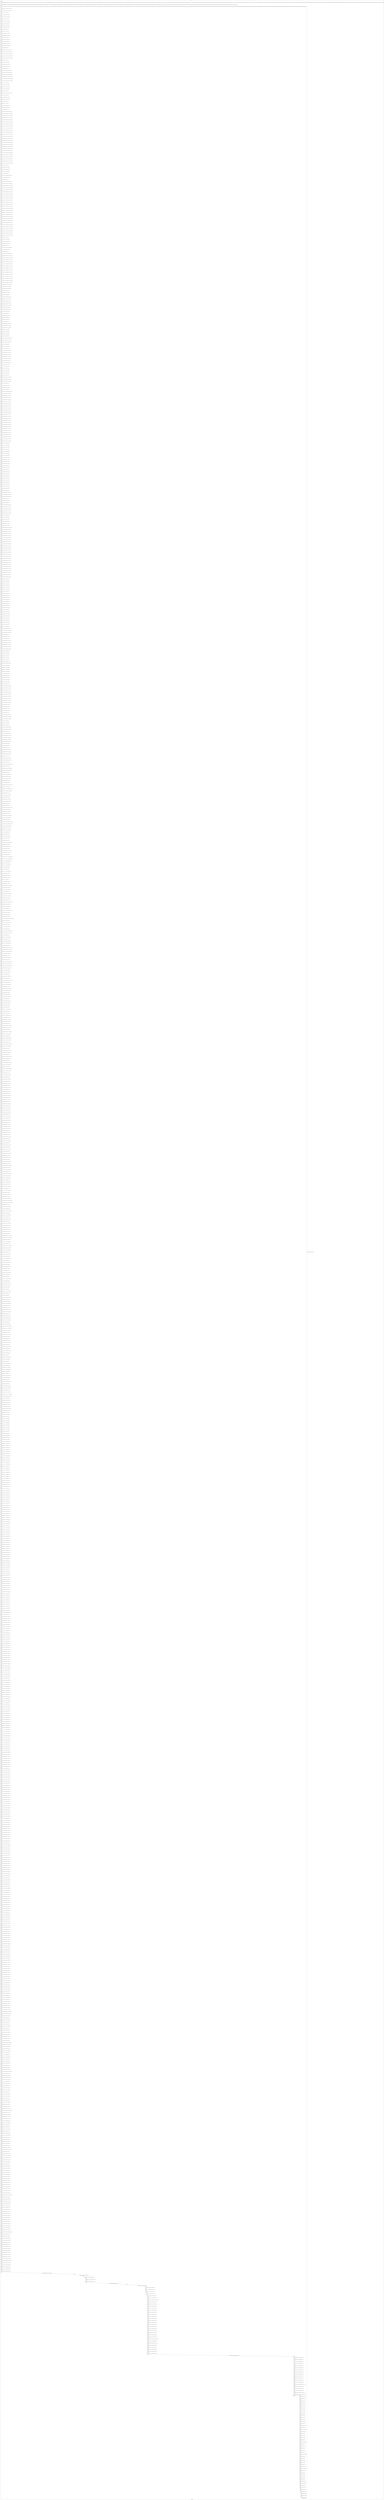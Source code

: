 digraph G {
label="Btor2XCFA";
subgraph cluster_0 {
label="main";
main_init[];
l1[];
l3[];
l4[];
l5[];
l6[];
l7[];
l8[];
l9[];
l10[];
l11[];
l12[];
l13[];
l14[];
l15[];
l16[];
l17[];
l18[];
l19[];
l20[];
l21[];
l22[];
l23[];
l24[];
l25[];
l26[];
l27[];
l28[];
l29[];
l30[];
l31[];
l32[];
l33[];
l34[];
l35[];
l36[];
l37[];
l38[];
l39[];
l40[];
l41[];
l42[];
l43[];
l44[];
l45[];
l46[];
l47[];
l48[];
l49[];
l50[];
l51[];
l52[];
l53[];
l54[];
l55[];
l56[];
l57[];
l58[];
l59[];
l60[];
l61[];
l62[];
l63[];
l64[];
l65[];
l66[];
l67[];
l68[];
l69[];
l70[];
l71[];
l72[];
l73[];
l74[];
l75[];
l76[];
l77[];
l78[];
l79[];
l80[];
l81[];
l82[];
l83[];
l84[];
l85[];
l86[];
l87[];
l88[];
l89[];
l90[];
l91[];
l92[];
l93[];
l94[];
l95[];
l96[];
l97[];
l98[];
l99[];
l100[];
l101[];
l102[];
l103[];
l104[];
l105[];
l106[];
l107[];
l108[];
l109[];
l110[];
l111[];
l112[];
l113[];
l114[];
l115[];
l116[];
l117[];
l118[];
l119[];
l120[];
l121[];
l122[];
l123[];
l124[];
l125[];
l126[];
l127[];
l128[];
l129[];
l130[];
l131[];
l132[];
l133[];
l134[];
l135[];
l136[];
l137[];
l138[];
l139[];
l140[];
l141[];
l142[];
l143[];
l144[];
l145[];
l146[];
l147[];
l148[];
l149[];
l150[];
l151[];
l152[];
l153[];
l154[];
l155[];
l156[];
l157[];
l158[];
l159[];
l160[];
l161[];
l162[];
l163[];
l164[];
l165[];
l166[];
l167[];
l168[];
l169[];
l170[];
l171[];
l172[];
l173[];
l174[];
l175[];
l176[];
l177[];
l178[];
l179[];
l180[];
l181[];
l182[];
l183[];
l184[];
l185[];
l186[];
l187[];
l188[];
l189[];
l190[];
l191[];
l192[];
l193[];
l194[];
l195[];
l196[];
l197[];
l198[];
l199[];
l200[];
l201[];
l202[];
l203[];
l204[];
l205[];
l206[];
l207[];
l208[];
l209[];
l210[];
l211[];
l212[];
l213[];
l214[];
l215[];
l216[];
l217[];
l218[];
l219[];
l220[];
l221[];
l222[];
l223[];
l224[];
l225[];
l226[];
l227[];
l228[];
l229[];
l230[];
l231[];
l232[];
l233[];
l234[];
l235[];
l236[];
l237[];
l238[];
l239[];
l240[];
l241[];
l242[];
l243[];
l244[];
l245[];
l246[];
l247[];
l248[];
l249[];
l250[];
l251[];
l252[];
l253[];
l254[];
l255[];
l256[];
l257[];
l258[];
l259[];
l260[];
l261[];
l262[];
l263[];
l264[];
l265[];
l266[];
l267[];
l268[];
l269[];
l270[];
l271[];
l272[];
l273[];
l274[];
l275[];
l276[];
l277[];
l278[];
l279[];
l280[];
l281[];
l282[];
l283[];
l284[];
l285[];
l286[];
l287[];
l288[];
l289[];
l290[];
l291[];
l292[];
l293[];
l294[];
l295[];
l296[];
l297[];
l298[];
l299[];
l300[];
l301[];
l302[];
l303[];
l304[];
l305[];
l306[];
l307[];
l308[];
l309[];
l310[];
l311[];
l312[];
l313[];
l314[];
l315[];
l316[];
l317[];
l318[];
l319[];
l320[];
l321[];
l322[];
l323[];
l324[];
l325[];
l326[];
l327[];
l328[];
l329[];
l330[];
l331[];
l332[];
l333[];
l334[];
l335[];
l336[];
l337[];
l338[];
l339[];
l340[];
l341[];
l342[];
l343[];
l344[];
l345[];
l346[];
l347[];
l348[];
l349[];
l350[];
l351[];
l352[];
l353[];
l354[];
l355[];
l356[];
l357[];
l358[];
l359[];
l360[];
l361[];
l362[];
l363[];
l364[];
l365[];
l366[];
l367[];
l368[];
l369[];
l370[];
l371[];
l372[];
l373[];
l374[];
l375[];
l376[];
l377[];
l378[];
l379[];
l380[];
l381[];
l382[];
l383[];
l384[];
l385[];
l386[];
l387[];
l388[];
l389[];
l390[];
l391[];
l392[];
l393[];
l394[];
l395[];
l396[];
l397[];
l398[];
l399[];
l400[];
l401[];
l402[];
l403[];
l404[];
l405[];
l406[];
l407[];
l408[];
l409[];
l410[];
l411[];
l412[];
l413[];
l414[];
l415[];
l416[];
l417[];
l418[];
l419[];
l420[];
l421[];
l422[];
l423[];
l424[];
l425[];
l426[];
l427[];
l428[];
l429[];
l430[];
l431[];
l432[];
l433[];
l434[];
l435[];
l436[];
l437[];
l438[];
l439[];
l440[];
l441[];
l442[];
l443[];
l444[];
l445[];
l446[];
l447[];
l448[];
l449[];
l450[];
l451[];
l452[];
l453[];
l454[];
l455[];
l456[];
l457[];
l458[];
l459[];
l460[];
l461[];
l462[];
l463[];
l464[];
l465[];
l466[];
l467[];
l468[];
l469[];
l470[];
l471[];
l472[];
l473[];
l474[];
l475[];
l476[];
l477[];
l478[];
l479[];
l480[];
l481[];
l482[];
l483[];
l484[];
l485[];
l486[];
l487[];
l488[];
l489[];
l490[];
l491[];
l492[];
l493[];
l494[];
l495[];
l496[];
l497[];
l498[];
l499[];
l500[];
l501[];
l502[];
l503[];
l504[];
l505[];
l506[];
l507[];
l508[];
l509[];
l510[];
l511[];
l512[];
l513[];
l514[];
l515[];
l516[];
l517[];
l518[];
l519[];
l520[];
l521[];
l522[];
l523[];
l524[];
l525[];
l526[];
l527[];
l528[];
l529[];
l530[];
l531[];
l532[];
l533[];
l534[];
l535[];
l536[];
l537[];
l538[];
l539[];
l540[];
l541[];
l542[];
l543[];
l544[];
l545[];
l546[];
l547[];
l548[];
l549[];
l550[];
l551[];
l552[];
l553[];
l554[];
l555[];
l556[];
l557[];
l558[];
l559[];
l560[];
l561[];
l562[];
l563[];
l564[];
l565[];
l566[];
l567[];
l568[];
l569[];
l570[];
l571[];
l572[];
l573[];
l574[];
l575[];
l576[];
l577[];
l578[];
l579[];
l580[];
l581[];
l582[];
l583[];
l584[];
l585[];
l586[];
l587[];
l588[];
l589[];
l590[];
l591[];
l592[];
l593[];
l594[];
l595[];
l596[];
l597[];
l598[];
l599[];
l600[];
l601[];
l602[];
l603[];
l604[];
l605[];
l606[];
l607[];
l608[];
l609[];
l610[];
l611[];
l612[];
l613[];
l614[];
l615[];
l616[];
l617[];
l618[];
l619[];
l620[];
l621[];
l622[];
l623[];
l624[];
l625[];
l626[];
l627[];
l628[];
l629[];
l630[];
l631[];
l632[];
l633[];
l634[];
l635[];
l636[];
l637[];
l638[];
l639[];
l640[];
l641[];
l642[];
l643[];
l644[];
l645[];
l646[];
l647[];
l648[];
l649[];
l650[];
l651[];
l652[];
l653[];
l654[];
l655[];
l656[];
l657[];
l658[];
l659[];
l660[];
l661[];
l662[];
l663[];
l664[];
l665[];
l666[];
l667[];
l668[];
l669[];
l670[];
l671[];
l672[];
l673[];
l674[];
l675[];
l676[];
l677[];
l678[];
l679[];
l680[];
l681[];
l682[];
l683[];
l684[];
l685[];
l686[];
l687[];
l688[];
l689[];
l690[];
l691[];
l692[];
l693[];
l694[];
l695[];
l696[];
l697[];
l698[];
l699[];
l700[];
l701[];
l702[];
l703[];
l704[];
l705[];
l706[];
l707[];
l708[];
l709[];
l710[];
l711[];
l712[];
l713[];
l714[];
l715[];
l716[];
l717[];
l718[];
l719[];
l720[];
l721[];
l722[];
l723[];
l724[];
l725[];
l726[];
l727[];
l728[];
l729[];
l730[];
l731[];
l732[];
l733[];
l734[];
l735[];
l736[];
l737[];
l738[];
l739[];
l740[];
l741[];
l742[];
l743[];
l744[];
l745[];
l746[];
l747[];
l748[];
l749[];
l750[];
l751[];
l752[];
l753[];
l754[];
l755[];
l756[];
l757[];
l758[];
l759[];
l760[];
l761[];
l762[];
l763[];
l764[];
l765[];
l766[];
l767[];
l768[];
l769[];
l770[];
l771[];
l772[];
l773[];
l774[];
l775[];
l776[];
l777[];
l778[];
l779[];
l780[];
l781[];
l782[];
l783[];
l784[];
l785[];
l786[];
l787[];
l788[];
l789[];
l790[];
l791[];
l792[];
l793[];
l794[];
l795[];
l796[];
l797[];
l798[];
l799[];
l800[];
l801[];
l802[];
l803[];
l804[];
l805[];
l806[];
l807[];
l808[];
l809[];
l810[];
l811[];
l812[];
l813[];
l814[];
l815[];
l816[];
l817[];
l818[];
l819[];
l820[];
l821[];
l822[];
l823[];
l824[];
l825[];
l826[];
l827[];
l828[];
l829[];
l830[];
l831[];
l832[];
l833[];
l834[];
l835[];
l836[];
l837[];
l838[];
l839[];
l840[];
l841[];
l842[];
l843[];
l844[];
l845[];
l846[];
l847[];
l848[];
l849[];
l850[];
l851[];
l852[];
l853[];
l854[];
l855[];
l856[];
l857[];
l858[];
l859[];
l860[];
l861[];
l862[];
l863[];
l864[];
l865[];
l866[];
l867[];
l868[];
l869[];
l870[];
l871[];
l872[];
l873[];
l874[];
l875[];
l876[];
l877[];
l878[];
l879[];
l880[];
l881[];
l882[];
l883[];
l884[];
l885[];
l886[];
l887[];
l888[];
l889[];
l890[];
l891[];
l892[];
l893[];
l894[];
l895[];
l896[];
l897[];
l898[];
l899[];
l900[];
l901[];
l902[];
l903[];
l904[];
l905[];
l906[];
l907[];
l908[];
l909[];
l910[];
l911[];
l912[];
l913[];
l914[];
l915[];
l916[];
l917[];
l918[];
l919[];
l920[];
l921[];
l922[];
l923[];
l924[];
l925[];
l926[];
l927[];
l928[];
l929[];
l930[];
l931[];
l932[];
l933[];
l934[];
l935[];
l936[];
l937[];
l938[];
l939[];
l940[];
l941[];
l942[];
l943[];
l944[];
l945[];
l946[];
l947[];
l948[];
l949[];
l950[];
l951[];
l952[];
l953[];
l954[];
l955[];
l956[];
l957[];
l958[];
l959[];
l960[];
l961[];
l962[];
l963[];
l964[];
l965[];
l966[];
l967[];
l968[];
l969[];
l970[];
l971[];
l972[];
l973[];
l974[];
l975[];
l976[];
l977[];
l978[];
l979[];
l980[];
l981[];
l982[];
l983[];
l984[];
l985[];
l986[];
l987[];
l988[];
l989[];
l990[];
l991[];
l992[];
l993[];
l994[];
l995[];
l996[];
l997[];
l998[];
l999[];
l1000[];
l1001[];
l1002[];
l1003[];
l1004[];
l1005[];
l1006[];
l1007[];
l1008[];
l1009[];
l1010[];
l1011[];
l1012[];
l1013[];
l1014[];
l1015[];
l1016[];
l1017[];
l1018[];
l1019[];
l1020[];
l1021[];
l1022[];
l1023[];
l1024[];
l1025[];
l1026[];
l1027[];
l1028[];
l1029[];
l1030[];
l1031[];
l1032[];
l1033[];
l1034[];
l1035[];
l1036[];
l1037[];
l1038[];
l1039[];
l1040[];
l1041[];
l1042[];
l1043[];
l1044[];
l1045[];
l1046[];
l1047[];
l1048[];
l1049[];
l1050[];
l1051[];
l1052[];
l1053[];
l1054[];
l1055[];
l1056[];
l1057[];
l1058[];
l1059[];
l1060[];
l1061[];
l1062[];
l1063[];
l1064[];
l1065[];
l1066[];
l1067[];
l1068[];
l1069[];
l1070[];
l1071[];
l1072[];
l1073[];
l1074[];
l1075[];
l1076[];
l1077[];
l1078[];
l1079[];
l1080[];
l1081[];
l1082[];
l1083[];
l1084[];
l1085[];
l1086[];
l1087[];
l1088[];
l1089[];
l1090[];
l1091[];
l1092[];
l1093[];
l1094[];
l1095[];
l1096[];
l1097[];
l1098[];
l1099[];
l1100[];
l1101[];
l1102[];
l1103[];
l1104[];
l1105[];
l1106[];
l1107[];
l1108[];
l1109[];
l1110[];
l1111[];
l1112[];
l1113[];
l1114[];
l1115[];
l1116[];
l1117[];
l1118[];
l1119[];
l1120[];
l1121[];
l1122[];
l1123[];
l1124[];
l1125[];
l1126[];
l1127[];
l1128[];
l1129[];
l1130[];
l1131[];
l1132[];
l1133[];
l1134[];
l1135[];
l1136[];
l1137[];
l1138[];
l1139[];
l1140[];
l1141[];
l1142[];
l1143[];
l1144[];
l1145[];
l1146[];
l1147[];
l1148[];
l1149[];
l1150[];
l1151[];
l1152[];
l1153[];
l1154[];
l1155[];
l1156[];
l1157[];
l1158[];
l1159[];
l1160[];
l1161[];
l1162[];
l1163[];
main_error[];
l1164[];
l1165[];
l1166[];
l1167[];
l1168[];
l1169[];
l1170[];
l1171[];
l1172[];
l1173[];
l1174[];
l1175[];
l1176[];
l1177[];
l1178[];
l1179[];
l1180[];
l1181[];
l1182[];
l1183[];
l1184[];
l1185[];
l1186[];
l1187[];
l1188[];
l1189[];
l1190[];
l1191[];
l1192[];
l1193[];
l1194[];
l1195[];
l1196[];
l1197[];
l1198[];
l1199[];
l1200[];
l1201[];
l1202[];
l1203[];
l1204[];
l1205[];
l1206[];
l1207[];
l1208[];
l1209[];
l1210[];
l1211[];
l1212[];
l1213[];
l1214[];
main_init -> l1 [label="[(assign const_6 #b0000000000000000),(assign const_27 #b00000000),(assign const_40 #b0),(assign const_111 #b00000001),(assign const_116 #b0000011011101011),(assign const_118 #b0000011001100100),(assign const_120 #b0000011000110111),(assign const_122 #b00000000000000000000000001001011),(assign const_123 #b0000000000000000),(assign const_125 #b00000000000000000000000000010000),(assign const_128 #b00000000000000000000000000001111),(assign const_136 #b00000000000000000000000000111100),(assign const_155 #b00000000000000000000000011100001),(assign const_181 #b0000000010011010),(assign const_183 #b00000000000000000000000010100101),(assign const_189 #b00000000000000000000000010010110),(assign const_195 #b0000100011101100),(assign const_197 #b0000100101100100),(assign const_199 #b0000100100110111),(assign const_201 #b0000100011101001),(assign const_203 #b0000100101100001),(assign const_205 #b0000100100110100),(assign const_207 #b0000011001000110),(assign const_209 #b0000011010111110),(assign const_211 #b0000011010010001),(assign const_213 #b0000100011101010),(assign const_215 #b0000100101100010),(assign const_217 #b0000100100110101),(assign const_219 #b0000100011110010),(assign const_221 #b0000100101101010),(assign const_223 #b0000100100111101),(assign const_225 #b0000100011101111),(assign const_227 #b0000100101100111),(assign const_229 #b0000100100111010),(assign const_231 #b0000100011110101),(assign const_233 #b0000100101101101),(assign const_235 #b0000100101000000),(assign const_237 #b0000101000100101),(assign const_661 #b00000000000000000000000000000001),(assign const_664 #b00000000000000000000000000000111),(assign const_673 #b00000000000000000000000000000010),(assign const_676 #b00000000000000000000000000001000),(assign const_686 #b00000000000000000000000000001010),(assign const_695 #b00000000000000000000000000000100),(assign const_705 #b00000000000000000000000000001011),(assign const_714 #b00000000000000000000000000000101),(assign const_882 #b00000000)] "];
l3 -> l4 [label="[(havoc input_115),(havoc input_117),(havoc input_119),(havoc input_121),(havoc input_135),(havoc input_152),(havoc input_161),(havoc input_162),(havoc input_163),(havoc input_164),(havoc input_165),(havoc input_172),(havoc input_180),(havoc input_182),(havoc input_188),(havoc input_194),(havoc input_196),(havoc input_198),(havoc input_200),(havoc input_202),(havoc input_204),(havoc input_206),(havoc input_208),(havoc input_210),(havoc input_212),(havoc input_214),(havoc input_216),(havoc input_218),(havoc input_220),(havoc input_222),(havoc input_224),(havoc input_226),(havoc input_228),(havoc input_230),(havoc input_232),(havoc input_234),(havoc input_236),(havoc input_238),(havoc input_266),(havoc input_278),(havoc input_279),(havoc input_280),(havoc input_281),(havoc input_282),(havoc input_283),(havoc input_284),(havoc input_285),(havoc input_286),(havoc input_287),(havoc input_288),(havoc input_289),(havoc input_290),(havoc input_291),(havoc input_292),(havoc input_293),(havoc input_294),(havoc input_295),(havoc input_296),(havoc input_297),(havoc input_298),(havoc input_299),(havoc input_300),(havoc input_301),(havoc input_302),(havoc input_303),(havoc input_331),(havoc input_343),(havoc input_344),(havoc input_348),(havoc input_349),(havoc input_353),(havoc input_356),(havoc input_359),(havoc input_360),(havoc input_364),(havoc input_365),(havoc input_366),(havoc input_367),(havoc input_368),(havoc input_369),(havoc input_391),(havoc input_424),(havoc input_468),(havoc input_506),(havoc input_508),(havoc input_544),(havoc input_582),(havoc input_584),(havoc input_595),(havoc input_598),(havoc input_602),(havoc input_606),(havoc input_609),(havoc input_619),(havoc input_621),(havoc input_631),(havoc input_645),(havoc input_647)] "];
l4 -> l5 [label="[(assign comparison_112 (ite (= const_111 state_28) #b1 #b0))] "];
l5 -> l6 [label="[(assign binary_113 (bvand comparison_112 (bvnot state_109)))] "];
l6 -> l7 [label="[(assign binary_124 (++ state_25 const_123))] "];
l7 -> l8 [label="[(assign binary_126 (bvashr binary_124 const_125))] "];
l8 -> l9 [label="[(assign binary_127 (bvadd const_122 binary_126))] "];
l9 -> l10 [label="[(assign binary_129 (++ state_23 const_123))] "];
l10 -> l11 [label="[(assign binary_130 (bvashr binary_129 const_125))] "];
l11 -> l12 [label="[(assign binary_131 (bvmul const_128 binary_130))] "];
l12 -> l13 [label="[(assign binary_132 (bvmul const_128 binary_131))] "];
l13 -> l14 [label="[(assign binary_133 (bvadd binary_127 binary_132))] "];
l14 -> l15 [label="[(assign slice_134 (extract binary_133 0 16))] "];
l15 -> l16 [label="[(assign binary_137 (++ state_19 const_123))] "];
l16 -> l17 [label="[(assign binary_138 (bvashr binary_137 const_125))] "];
l17 -> l18 [label="[(assign binary_139 (bvadd const_136 binary_138))] "];
l18 -> l19 [label="[(assign binary_140 (++ state_17 const_123))] "];
l19 -> l20 [label="[(assign binary_141 (bvashr binary_140 const_125))] "];
l20 -> l21 [label="[(assign binary_142 (bvmul const_128 binary_141))] "];
l21 -> l22 [label="[(assign binary_143 (bvmul const_128 binary_142))] "];
l22 -> l23 [label="[(assign binary_144 (bvadd binary_139 binary_143))] "];
l23 -> l24 [label="[(assign slice_145 (extract binary_144 0 16))] "];
l24 -> l25 [label="[(assign ternary_146 (ite (= input_135 #b1) slice_145 state_7))] "];
l25 -> l26 [label="[(assign ternary_147 (ite (= input_121 #b1) slice_134 ternary_146))] "];
l26 -> l27 [label="[(assign ternary_148 (ite (= input_119 #b1) const_120 ternary_147))] "];
l27 -> l28 [label="[(assign ternary_149 (ite (= input_117 #b1) const_118 ternary_148))] "];
l28 -> l29 [label="[(assign ternary_150 (ite (= input_115 #b1) const_116 ternary_149))] "];
l29 -> l30 [label="[(assign binary_153 (++ state_7 const_123))] "];
l30 -> l31 [label="[(assign binary_154 (bvashr binary_153 const_125))] "];
l31 -> l32 [label="[(assign binary_156 (bvsrem binary_154 const_155))] "];
l32 -> l33 [label="[(assign binary_157 (bvsdiv binary_156 const_128))] "];
l33 -> l34 [label="[(assign slice_158 (extract binary_157 0 16))] "];
l34 -> l35 [label="[(assign ternary_159 (ite (= input_152 #b1) slice_158 state_9))] "];
l35 -> l36 [label="[(assign ternary_166 (ite (= input_165 #b1) slice_145 state_11))] "];
l36 -> l37 [label="[(assign ternary_167 (ite (= input_164 #b1) slice_134 ternary_166))] "];
l37 -> l38 [label="[(assign ternary_168 (ite (= input_163 #b1) const_120 ternary_167))] "];
l38 -> l39 [label="[(assign ternary_169 (ite (= input_162 #b1) const_118 ternary_168))] "];
l39 -> l40 [label="[(assign ternary_170 (ite (= input_161 #b1) const_116 ternary_169))] "];
l40 -> l41 [label="[(assign binary_173 (++ state_11 const_123))] "];
l41 -> l42 [label="[(assign binary_174 (bvashr binary_173 const_125))] "];
l42 -> l43 [label="[(assign binary_175 (bvsrem binary_174 const_155))] "];
l43 -> l44 [label="[(assign binary_176 (bvsdiv binary_175 const_128))] "];
l44 -> l45 [label="[(assign slice_177 (extract binary_176 0 16))] "];
l45 -> l46 [label="[(assign ternary_178 (ite (= input_172 #b1) slice_177 state_13))] "];
l46 -> l47 [label="[(assign binary_184 (++ state_13 const_123))] "];
l47 -> l48 [label="[(assign binary_185 (bvashr binary_184 const_125))] "];
l48 -> l49 [label="[(assign binary_186 (bvadd const_183 binary_185))] "];
l49 -> l50 [label="[(assign slice_187 (extract binary_186 0 16))] "];
l50 -> l51 [label="[(assign binary_190 (++ state_9 const_123))] "];
l51 -> l52 [label="[(assign binary_191 (bvashr binary_190 const_125))] "];
l52 -> l53 [label="[(assign binary_192 (bvadd const_189 binary_191))] "];
l53 -> l54 [label="[(assign slice_193 (extract binary_192 0 16))] "];
l54 -> l55 [label="[(assign ternary_239 (ite (= input_238 #b1) const_205 state_15))] "];
l55 -> l56 [label="[(assign ternary_240 (ite (= input_236 #b1) const_237 ternary_239))] "];
l56 -> l57 [label="[(assign ternary_241 (ite (= input_234 #b1) const_235 ternary_240))] "];
l57 -> l58 [label="[(assign ternary_242 (ite (= input_232 #b1) const_233 ternary_241))] "];
l58 -> l59 [label="[(assign ternary_243 (ite (= input_230 #b1) const_231 ternary_242))] "];
l59 -> l60 [label="[(assign ternary_244 (ite (= input_228 #b1) const_229 ternary_243))] "];
l60 -> l61 [label="[(assign ternary_245 (ite (= input_226 #b1) const_227 ternary_244))] "];
l61 -> l62 [label="[(assign ternary_246 (ite (= input_224 #b1) const_225 ternary_245))] "];
l62 -> l63 [label="[(assign ternary_247 (ite (= input_222 #b1) const_223 ternary_246))] "];
l63 -> l64 [label="[(assign ternary_248 (ite (= input_220 #b1) const_221 ternary_247))] "];
l64 -> l65 [label="[(assign ternary_249 (ite (= input_218 #b1) const_219 ternary_248))] "];
l65 -> l66 [label="[(assign ternary_250 (ite (= input_216 #b1) const_217 ternary_249))] "];
l66 -> l67 [label="[(assign ternary_251 (ite (= input_214 #b1) const_215 ternary_250))] "];
l67 -> l68 [label="[(assign ternary_252 (ite (= input_212 #b1) const_213 ternary_251))] "];
l68 -> l69 [label="[(assign ternary_253 (ite (= input_210 #b1) const_211 ternary_252))] "];
l69 -> l70 [label="[(assign ternary_254 (ite (= input_208 #b1) const_209 ternary_253))] "];
l70 -> l71 [label="[(assign ternary_255 (ite (= input_206 #b1) const_207 ternary_254))] "];
l71 -> l72 [label="[(assign ternary_256 (ite (= input_204 #b1) const_205 ternary_255))] "];
l72 -> l73 [label="[(assign ternary_257 (ite (= input_202 #b1) const_203 ternary_256))] "];
l73 -> l74 [label="[(assign ternary_258 (ite (= input_200 #b1) const_201 ternary_257))] "];
l74 -> l75 [label="[(assign ternary_259 (ite (= input_198 #b1) const_199 ternary_258))] "];
l75 -> l76 [label="[(assign ternary_260 (ite (= input_196 #b1) const_197 ternary_259))] "];
l76 -> l77 [label="[(assign ternary_261 (ite (= input_194 #b1) const_195 ternary_260))] "];
l77 -> l78 [label="[(assign ternary_262 (ite (= input_188 #b1) slice_193 ternary_261))] "];
l78 -> l79 [label="[(assign ternary_263 (ite (= input_182 #b1) slice_187 ternary_262))] "];
l79 -> l80 [label="[(assign ternary_264 (ite (= input_180 #b1) const_181 ternary_263))] "];
l80 -> l81 [label="[(assign binary_267 (++ state_15 const_123))] "];
l81 -> l82 [label="[(assign binary_268 (bvashr binary_267 const_125))] "];
l82 -> l83 [label="[(assign binary_269 (bvsrem binary_268 const_155))] "];
l83 -> l84 [label="[(assign binary_270 (bvsdiv binary_269 const_128))] "];
l84 -> l85 [label="[(assign slice_271 (extract binary_270 0 16))] "];
l85 -> l86 [label="[(assign ternary_272 (ite (= input_266 #b1) slice_271 state_17))] "];
l86 -> l87 [label="[(assign binary_274 (bvsrem binary_268 const_128))] "];
l87 -> l88 [label="[(assign slice_275 (extract binary_274 0 16))] "];
l88 -> l89 [label="[(assign ternary_276 (ite (= input_266 #b1) slice_275 state_19))] "];
l89 -> l90 [label="[(assign ternary_304 (ite (= input_303 #b1) const_205 state_21))] "];
l90 -> l91 [label="[(assign ternary_305 (ite (= input_302 #b1) const_237 ternary_304))] "];
l91 -> l92 [label="[(assign ternary_306 (ite (= input_301 #b1) const_235 ternary_305))] "];
l92 -> l93 [label="[(assign ternary_307 (ite (= input_300 #b1) const_233 ternary_306))] "];
l93 -> l94 [label="[(assign ternary_308 (ite (= input_299 #b1) const_231 ternary_307))] "];
l94 -> l95 [label="[(assign ternary_309 (ite (= input_298 #b1) const_229 ternary_308))] "];
l95 -> l96 [label="[(assign ternary_310 (ite (= input_297 #b1) const_227 ternary_309))] "];
l96 -> l97 [label="[(assign ternary_311 (ite (= input_296 #b1) const_225 ternary_310))] "];
l97 -> l98 [label="[(assign ternary_312 (ite (= input_295 #b1) const_223 ternary_311))] "];
l98 -> l99 [label="[(assign ternary_313 (ite (= input_294 #b1) const_221 ternary_312))] "];
l99 -> l100 [label="[(assign ternary_314 (ite (= input_293 #b1) const_219 ternary_313))] "];
l100 -> l101 [label="[(assign ternary_315 (ite (= input_292 #b1) const_217 ternary_314))] "];
l101 -> l102 [label="[(assign ternary_316 (ite (= input_291 #b1) const_215 ternary_315))] "];
l102 -> l103 [label="[(assign ternary_317 (ite (= input_290 #b1) const_213 ternary_316))] "];
l103 -> l104 [label="[(assign ternary_318 (ite (= input_289 #b1) const_211 ternary_317))] "];
l104 -> l105 [label="[(assign ternary_319 (ite (= input_288 #b1) const_209 ternary_318))] "];
l105 -> l106 [label="[(assign ternary_320 (ite (= input_287 #b1) const_207 ternary_319))] "];
l106 -> l107 [label="[(assign ternary_321 (ite (= input_286 #b1) const_205 ternary_320))] "];
l107 -> l108 [label="[(assign ternary_322 (ite (= input_285 #b1) const_203 ternary_321))] "];
l108 -> l109 [label="[(assign ternary_323 (ite (= input_284 #b1) const_201 ternary_322))] "];
l109 -> l110 [label="[(assign ternary_324 (ite (= input_283 #b1) const_199 ternary_323))] "];
l110 -> l111 [label="[(assign ternary_325 (ite (= input_282 #b1) const_197 ternary_324))] "];
l111 -> l112 [label="[(assign ternary_326 (ite (= input_281 #b1) const_195 ternary_325))] "];
l112 -> l113 [label="[(assign ternary_327 (ite (= input_280 #b1) slice_193 ternary_326))] "];
l113 -> l114 [label="[(assign ternary_328 (ite (= input_279 #b1) slice_187 ternary_327))] "];
l114 -> l115 [label="[(assign ternary_329 (ite (= input_278 #b1) const_181 ternary_328))] "];
l115 -> l116 [label="[(assign binary_332 (++ state_21 const_123))] "];
l116 -> l117 [label="[(assign binary_333 (bvashr binary_332 const_125))] "];
l117 -> l118 [label="[(assign binary_334 (bvsrem binary_333 const_155))] "];
l118 -> l119 [label="[(assign binary_335 (bvsdiv binary_334 const_128))] "];
l119 -> l120 [label="[(assign slice_336 (extract binary_335 0 16))] "];
l120 -> l121 [label="[(assign ternary_337 (ite (= input_331 #b1) slice_336 state_23))] "];
l121 -> l122 [label="[(assign binary_339 (bvsrem binary_333 const_128))] "];
l122 -> l123 [label="[(assign slice_340 (extract binary_339 0 16))] "];
l123 -> l124 [label="[(assign ternary_341 (ite (= input_331 #b1) slice_340 state_25))] "];
l124 -> l125 [label="[(assign ternary_345 (ite (= input_344 #b1) const_111 state_28))] "];
l125 -> l126 [label="[(assign ternary_346 (ite (= input_343 #b1) const_111 ternary_345))] "];
l126 -> l127 [label="[(assign ternary_350 (ite (= input_349 #b1) const_111 state_30))] "];
l127 -> l128 [label="[(assign ternary_351 (ite (= input_348 #b1) const_111 ternary_350))] "];
l128 -> l129 [label="[(assign ternary_354 (ite (= input_353 #b1) const_111 state_32))] "];
l129 -> l130 [label="[(assign ternary_357 (ite (= input_356 #b1) const_111 state_34))] "];
l130 -> l131 [label="[(assign ternary_361 (ite (= input_360 #b1) const_111 state_36))] "];
l131 -> l132 [label="[(assign ternary_362 (ite (= input_359 #b1) const_111 ternary_361))] "];
l132 -> l133 [label="[(assign ternary_370 (ite (= input_369 #b1) const_205 state_38))] "];
l133 -> l134 [label="[(assign ternary_371 (ite (= input_368 #b1) const_237 ternary_370))] "];
l134 -> l135 [label="[(assign ternary_372 (ite (= input_367 #b1) slice_145 ternary_371))] "];
l135 -> l136 [label="[(assign ternary_373 (ite (= input_366 #b1) slice_134 ternary_372))] "];
l136 -> l137 [label="[(assign ternary_374 (ite (= input_365 #b1) slice_193 ternary_373))] "];
l137 -> l138 [label="[(assign ternary_375 (ite (= input_364 #b1) slice_187 ternary_374))] "];
l138 -> l139 [label="[(assign binary_377 (bvand (bvnot state_41) (bvnot input_238)))] "];
l139 -> l140 [label="[(assign binary_378 (bvand binary_377 (bvnot input_303)))] "];
l140 -> l141 [label="[(assign binary_379 (bvand binary_378 (bvnot input_369)))] "];
l141 -> l142 [label="[(assign binary_381 (bvor state_43 input_238))] "];
l142 -> l143 [label="[(assign binary_382 (bvor binary_381 input_303))] "];
l143 -> l144 [label="[(assign binary_383 (bvor binary_382 input_369))] "];
l144 -> l145 [label="[(assign binary_384 (bvand binary_383 (bvnot input_135)))] "];
l145 -> l146 [label="[(assign binary_385 (bvand binary_384 (bvnot input_121)))] "];
l146 -> l147 [label="[(assign binary_386 (bvand binary_385 (bvnot input_119)))] "];
l147 -> l148 [label="[(assign binary_387 (bvand binary_386 (bvnot input_117)))] "];
l148 -> l149 [label="[(assign binary_388 (bvand binary_387 (bvnot input_115)))] "];
l149 -> l150 [label="[(assign binary_390 (bvand state_45 (bvnot input_152)))] "];
l150 -> l151 [label="[(assign binary_392 (bvand binary_390 (bvnot input_391)))] "];
l151 -> l152 [label="[(assign binary_393 (bvor binary_392 input_135))] "];
l152 -> l153 [label="[(assign binary_394 (bvor binary_393 input_121))] "];
l153 -> l154 [label="[(assign binary_395 (bvor binary_394 input_119))] "];
l154 -> l155 [label="[(assign binary_396 (bvor binary_395 input_117))] "];
l155 -> l156 [label="[(assign binary_397 (bvor binary_396 input_115))] "];
l156 -> l157 [label="[(assign binary_399 (bvor state_47 input_152))] "];
l157 -> l158 [label="[(assign binary_400 (bvand binary_399 (bvnot input_188)))] "];
l158 -> l159 [label="[(assign binary_401 (bvand binary_400 (bvnot input_280)))] "];
l159 -> l160 [label="[(assign binary_402 (bvand binary_401 (bvnot input_365)))] "];
l160 -> l161 [label="[(assign binary_404 (bvor state_49 input_188))] "];
l161 -> l162 [label="[(assign binary_405 (bvor binary_404 input_280))] "];
l162 -> l163 [label="[(assign binary_406 (bvor binary_405 input_365))] "];
l163 -> l164 [label="[(assign binary_408 (bvor state_51 input_391))] "];
l164 -> l165 [label="[(assign binary_410 (bvand (bvnot state_53) (bvnot input_236)))] "];
l165 -> l166 [label="[(assign binary_411 (bvand binary_410 (bvnot input_302)))] "];
l166 -> l167 [label="[(assign binary_412 (bvand binary_411 (bvnot input_368)))] "];
l167 -> l168 [label="[(assign binary_414 (bvor state_55 input_236))] "];
l168 -> l169 [label="[(assign binary_415 (bvor binary_414 input_302))] "];
l169 -> l170 [label="[(assign binary_416 (bvor binary_415 input_368))] "];
l170 -> l171 [label="[(assign binary_417 (bvand binary_416 (bvnot input_165)))] "];
l171 -> l172 [label="[(assign binary_418 (bvand binary_417 (bvnot input_164)))] "];
l172 -> l173 [label="[(assign binary_419 (bvand binary_418 (bvnot input_163)))] "];
l173 -> l174 [label="[(assign binary_420 (bvand binary_419 (bvnot input_162)))] "];
l174 -> l175 [label="[(assign binary_421 (bvand binary_420 (bvnot input_161)))] "];
l175 -> l176 [label="[(assign binary_423 (bvand state_57 (bvnot input_172)))] "];
l176 -> l177 [label="[(assign binary_425 (bvand binary_423 (bvnot input_424)))] "];
l177 -> l178 [label="[(assign binary_426 (bvor binary_425 input_165))] "];
l178 -> l179 [label="[(assign binary_427 (bvor binary_426 input_164))] "];
l179 -> l180 [label="[(assign binary_428 (bvor binary_427 input_163))] "];
l180 -> l181 [label="[(assign binary_429 (bvor binary_428 input_162))] "];
l181 -> l182 [label="[(assign binary_430 (bvor binary_429 input_161))] "];
l182 -> l183 [label="[(assign binary_432 (bvor state_59 input_172))] "];
l183 -> l184 [label="[(assign binary_433 (bvand binary_432 (bvnot input_182)))] "];
l184 -> l185 [label="[(assign binary_434 (bvand binary_433 (bvnot input_279)))] "];
l185 -> l186 [label="[(assign binary_435 (bvand binary_434 (bvnot input_364)))] "];
l186 -> l187 [label="[(assign binary_437 (bvor state_61 input_182))] "];
l187 -> l188 [label="[(assign binary_438 (bvor binary_437 input_279))] "];
l188 -> l189 [label="[(assign binary_439 (bvor binary_438 input_364))] "];
l189 -> l190 [label="[(assign binary_441 (bvor state_63 input_424))] "];
l190 -> l191 [label="[(assign binary_443 (bvand (bvnot state_65) (bvnot input_238)))] "];
l191 -> l192 [label="[(assign binary_444 (bvand binary_443 (bvnot input_236)))] "];
l192 -> l193 [label="[(assign binary_445 (bvand binary_444 (bvnot input_234)))] "];
l193 -> l194 [label="[(assign binary_446 (bvand binary_445 (bvnot input_232)))] "];
l194 -> l195 [label="[(assign binary_447 (bvand binary_446 (bvnot input_230)))] "];
l195 -> l196 [label="[(assign binary_448 (bvand binary_447 (bvnot input_228)))] "];
l196 -> l197 [label="[(assign binary_449 (bvand binary_448 (bvnot input_226)))] "];
l197 -> l198 [label="[(assign binary_450 (bvand binary_449 (bvnot input_224)))] "];
l198 -> l199 [label="[(assign binary_451 (bvand binary_450 (bvnot input_222)))] "];
l199 -> l200 [label="[(assign binary_452 (bvand binary_451 (bvnot input_220)))] "];
l200 -> l201 [label="[(assign binary_453 (bvand binary_452 (bvnot input_218)))] "];
l201 -> l202 [label="[(assign binary_454 (bvand binary_453 (bvnot input_216)))] "];
l202 -> l203 [label="[(assign binary_455 (bvand binary_454 (bvnot input_214)))] "];
l203 -> l204 [label="[(assign binary_456 (bvand binary_455 (bvnot input_212)))] "];
l204 -> l205 [label="[(assign binary_457 (bvand binary_456 (bvnot input_210)))] "];
l205 -> l206 [label="[(assign binary_458 (bvand binary_457 (bvnot input_208)))] "];
l206 -> l207 [label="[(assign binary_459 (bvand binary_458 (bvnot input_206)))] "];
l207 -> l208 [label="[(assign binary_460 (bvand binary_459 (bvnot input_204)))] "];
l208 -> l209 [label="[(assign binary_461 (bvand binary_460 (bvnot input_202)))] "];
l209 -> l210 [label="[(assign binary_462 (bvand binary_461 (bvnot input_200)))] "];
l210 -> l211 [label="[(assign binary_463 (bvand binary_462 (bvnot input_198)))] "];
l211 -> l212 [label="[(assign binary_464 (bvand binary_463 (bvnot input_196)))] "];
l212 -> l213 [label="[(assign binary_465 (bvand binary_464 (bvnot input_194)))] "];
l213 -> l214 [label="[(assign binary_467 (bvand state_67 (bvnot input_266)))] "];
l214 -> l215 [label="[(assign binary_469 (bvand binary_467 (bvnot input_468)))] "];
l215 -> l216 [label="[(assign binary_470 (bvor binary_469 input_238))] "];
l216 -> l217 [label="[(assign binary_471 (bvor binary_470 input_236))] "];
l217 -> l218 [label="[(assign binary_472 (bvor binary_471 input_234))] "];
l218 -> l219 [label="[(assign binary_473 (bvor binary_472 input_232))] "];
l219 -> l220 [label="[(assign binary_474 (bvor binary_473 input_230))] "];
l220 -> l221 [label="[(assign binary_475 (bvor binary_474 input_228))] "];
l221 -> l222 [label="[(assign binary_476 (bvor binary_475 input_226))] "];
l222 -> l223 [label="[(assign binary_477 (bvor binary_476 input_224))] "];
l223 -> l224 [label="[(assign binary_478 (bvor binary_477 input_222))] "];
l224 -> l225 [label="[(assign binary_479 (bvor binary_478 input_220))] "];
l225 -> l226 [label="[(assign binary_480 (bvor binary_479 input_218))] "];
l226 -> l227 [label="[(assign binary_481 (bvor binary_480 input_216))] "];
l227 -> l228 [label="[(assign binary_482 (bvor binary_481 input_214))] "];
l228 -> l229 [label="[(assign binary_483 (bvor binary_482 input_212))] "];
l229 -> l230 [label="[(assign binary_484 (bvor binary_483 input_210))] "];
l230 -> l231 [label="[(assign binary_485 (bvor binary_484 input_208))] "];
l231 -> l232 [label="[(assign binary_486 (bvor binary_485 input_206))] "];
l232 -> l233 [label="[(assign binary_487 (bvor binary_486 input_204))] "];
l233 -> l234 [label="[(assign binary_488 (bvor binary_487 input_202))] "];
l234 -> l235 [label="[(assign binary_489 (bvor binary_488 input_200))] "];
l235 -> l236 [label="[(assign binary_490 (bvor binary_489 input_198))] "];
l236 -> l237 [label="[(assign binary_491 (bvor binary_490 input_196))] "];
l237 -> l238 [label="[(assign binary_492 (bvor binary_491 input_194))] "];
l238 -> l239 [label="[(assign binary_494 (bvor state_69 input_266))] "];
l239 -> l240 [label="[(assign binary_495 (bvand binary_494 (bvnot input_135)))] "];
l240 -> l241 [label="[(assign binary_496 (bvand binary_495 (bvnot input_165)))] "];
l241 -> l242 [label="[(assign binary_497 (bvand binary_496 (bvnot input_367)))] "];
l242 -> l243 [label="[(assign binary_499 (bvor state_71 input_135))] "];
l243 -> l244 [label="[(assign binary_500 (bvor binary_499 input_165))] "];
l244 -> l245 [label="[(assign binary_501 (bvor binary_500 input_367))] "];
l245 -> l246 [label="[(assign binary_502 (bvand binary_501 (bvnot input_188)))] "];
l246 -> l247 [label="[(assign binary_503 (bvand binary_502 (bvnot input_182)))] "];
l247 -> l248 [label="[(assign binary_504 (bvand binary_503 (bvnot input_180)))] "];
l248 -> l249 [label="[(assign binary_507 (bvand state_73 (bvnot input_506)))] "];
l249 -> l250 [label="[(assign binary_509 (bvand binary_507 (bvnot input_508)))] "];
l250 -> l251 [label="[(assign binary_510 (bvor binary_509 input_188))] "];
l251 -> l252 [label="[(assign binary_511 (bvor binary_510 input_182))] "];
l252 -> l253 [label="[(assign binary_512 (bvor binary_511 input_180))] "];
l253 -> l254 [label="[(assign binary_514 (bvor state_75 input_508))] "];
l254 -> l255 [label="[(assign binary_516 (bvor state_77 input_468))] "];
l255 -> l256 [label="[(assign binary_517 (bvor binary_516 input_506))] "];
l256 -> l257 [label="[(assign binary_519 (bvand (bvnot state_79) (bvnot input_303)))] "];
l257 -> l258 [label="[(assign binary_520 (bvand binary_519 (bvnot input_302)))] "];
l258 -> l259 [label="[(assign binary_521 (bvand binary_520 (bvnot input_301)))] "];
l259 -> l260 [label="[(assign binary_522 (bvand binary_521 (bvnot input_300)))] "];
l260 -> l261 [label="[(assign binary_523 (bvand binary_522 (bvnot input_299)))] "];
l261 -> l262 [label="[(assign binary_524 (bvand binary_523 (bvnot input_298)))] "];
l262 -> l263 [label="[(assign binary_525 (bvand binary_524 (bvnot input_297)))] "];
l263 -> l264 [label="[(assign binary_526 (bvand binary_525 (bvnot input_296)))] "];
l264 -> l265 [label="[(assign binary_527 (bvand binary_526 (bvnot input_295)))] "];
l265 -> l266 [label="[(assign binary_528 (bvand binary_527 (bvnot input_294)))] "];
l266 -> l267 [label="[(assign binary_529 (bvand binary_528 (bvnot input_293)))] "];
l267 -> l268 [label="[(assign binary_530 (bvand binary_529 (bvnot input_292)))] "];
l268 -> l269 [label="[(assign binary_531 (bvand binary_530 (bvnot input_291)))] "];
l269 -> l270 [label="[(assign binary_532 (bvand binary_531 (bvnot input_290)))] "];
l270 -> l271 [label="[(assign binary_533 (bvand binary_532 (bvnot input_289)))] "];
l271 -> l272 [label="[(assign binary_534 (bvand binary_533 (bvnot input_288)))] "];
l272 -> l273 [label="[(assign binary_535 (bvand binary_534 (bvnot input_287)))] "];
l273 -> l274 [label="[(assign binary_536 (bvand binary_535 (bvnot input_286)))] "];
l274 -> l275 [label="[(assign binary_537 (bvand binary_536 (bvnot input_285)))] "];
l275 -> l276 [label="[(assign binary_538 (bvand binary_537 (bvnot input_284)))] "];
l276 -> l277 [label="[(assign binary_539 (bvand binary_538 (bvnot input_283)))] "];
l277 -> l278 [label="[(assign binary_540 (bvand binary_539 (bvnot input_282)))] "];
l278 -> l279 [label="[(assign binary_541 (bvand binary_540 (bvnot input_281)))] "];
l279 -> l280 [label="[(assign binary_543 (bvand state_81 (bvnot input_331)))] "];
l280 -> l281 [label="[(assign binary_545 (bvand binary_543 (bvnot input_544)))] "];
l281 -> l282 [label="[(assign binary_546 (bvor binary_545 input_303))] "];
l282 -> l283 [label="[(assign binary_547 (bvor binary_546 input_302))] "];
l283 -> l284 [label="[(assign binary_548 (bvor binary_547 input_301))] "];
l284 -> l285 [label="[(assign binary_549 (bvor binary_548 input_300))] "];
l285 -> l286 [label="[(assign binary_550 (bvor binary_549 input_299))] "];
l286 -> l287 [label="[(assign binary_551 (bvor binary_550 input_298))] "];
l287 -> l288 [label="[(assign binary_552 (bvor binary_551 input_297))] "];
l288 -> l289 [label="[(assign binary_553 (bvor binary_552 input_296))] "];
l289 -> l290 [label="[(assign binary_554 (bvor binary_553 input_295))] "];
l290 -> l291 [label="[(assign binary_555 (bvor binary_554 input_294))] "];
l291 -> l292 [label="[(assign binary_556 (bvor binary_555 input_293))] "];
l292 -> l293 [label="[(assign binary_557 (bvor binary_556 input_292))] "];
l293 -> l294 [label="[(assign binary_558 (bvor binary_557 input_291))] "];
l294 -> l295 [label="[(assign binary_559 (bvor binary_558 input_290))] "];
l295 -> l296 [label="[(assign binary_560 (bvor binary_559 input_289))] "];
l296 -> l297 [label="[(assign binary_561 (bvor binary_560 input_288))] "];
l297 -> l298 [label="[(assign binary_562 (bvor binary_561 input_287))] "];
l298 -> l299 [label="[(assign binary_563 (bvor binary_562 input_286))] "];
l299 -> l300 [label="[(assign binary_564 (bvor binary_563 input_285))] "];
l300 -> l301 [label="[(assign binary_565 (bvor binary_564 input_284))] "];
l301 -> l302 [label="[(assign binary_566 (bvor binary_565 input_283))] "];
l302 -> l303 [label="[(assign binary_567 (bvor binary_566 input_282))] "];
l303 -> l304 [label="[(assign binary_568 (bvor binary_567 input_281))] "];
l304 -> l305 [label="[(assign binary_570 (bvor state_83 input_331))] "];
l305 -> l306 [label="[(assign binary_571 (bvand binary_570 (bvnot input_121)))] "];
l306 -> l307 [label="[(assign binary_572 (bvand binary_571 (bvnot input_164)))] "];
l307 -> l308 [label="[(assign binary_573 (bvand binary_572 (bvnot input_366)))] "];
l308 -> l309 [label="[(assign binary_575 (bvor state_85 input_121))] "];
l309 -> l310 [label="[(assign binary_576 (bvor binary_575 input_164))] "];
l310 -> l311 [label="[(assign binary_577 (bvor binary_576 input_366))] "];
l311 -> l312 [label="[(assign binary_578 (bvand binary_577 (bvnot input_280)))] "];
l312 -> l313 [label="[(assign binary_579 (bvand binary_578 (bvnot input_279)))] "];
l313 -> l314 [label="[(assign binary_580 (bvand binary_579 (bvnot input_278)))] "];
l314 -> l315 [label="[(assign binary_583 (bvand state_87 (bvnot input_582)))] "];
l315 -> l316 [label="[(assign binary_585 (bvand binary_583 (bvnot input_584)))] "];
l316 -> l317 [label="[(assign binary_586 (bvor binary_585 input_280))] "];
l317 -> l318 [label="[(assign binary_587 (bvor binary_586 input_279))] "];
l318 -> l319 [label="[(assign binary_588 (bvor binary_587 input_278))] "];
l319 -> l320 [label="[(assign binary_590 (bvor state_89 input_584))] "];
l320 -> l321 [label="[(assign binary_592 (bvor state_91 input_544))] "];
l321 -> l322 [label="[(assign binary_593 (bvor binary_592 input_582))] "];
l322 -> l323 [label="[(assign binary_596 (bvor (bvnot state_93) input_595))] "];
l323 -> l324 [label="[(assign binary_597 (bvor binary_596 input_360))] "];
l324 -> l325 [label="[(assign binary_599 (bvor binary_597 input_598))] "];
l325 -> l326 [label="[(assign binary_600 (bvor binary_599 input_356))] "];
l326 -> l327 [label="[(assign binary_601 (bvor binary_600 input_353))] "];
l327 -> l328 [label="[(assign binary_603 (bvor binary_601 input_602))] "];
l328 -> l329 [label="[(assign binary_604 (bvor binary_603 input_343))] "];
l329 -> l330 [label="[(assign binary_605 (bvor binary_604 input_348))] "];
l330 -> l331 [label="[(assign binary_607 (bvor binary_605 input_606))] "];
l331 -> l332 [label="[(assign binary_608 (bvor binary_607 input_359))] "];
l332 -> l333 [label="[(assign binary_610 (bvor binary_608 input_609))] "];
l333 -> l334 [label="[(assign binary_611 (bvand binary_610 (bvnot input_369)))] "];
l334 -> l335 [label="[(assign binary_612 (bvand binary_611 (bvnot input_368)))] "];
l335 -> l336 [label="[(assign binary_613 (bvand binary_612 (bvnot input_367)))] "];
l336 -> l337 [label="[(assign binary_614 (bvand binary_613 (bvnot input_366)))] "];
l337 -> l338 [label="[(assign binary_615 (bvand binary_614 (bvnot input_365)))] "];
l338 -> l339 [label="[(assign binary_616 (bvand binary_615 (bvnot input_364)))] "];
l339 -> l340 [label="[(assign binary_618 (bvand state_95 (bvnot input_595)))] "];
l340 -> l341 [label="[(assign binary_620 (bvand binary_618 (bvnot input_619)))] "];
l341 -> l342 [label="[(assign binary_622 (bvand binary_620 (bvnot input_621)))] "];
l342 -> l343 [label="[(assign binary_623 (bvor binary_622 input_369))] "];
l343 -> l344 [label="[(assign binary_624 (bvor binary_623 input_368))] "];
l344 -> l345 [label="[(assign binary_625 (bvor binary_624 input_367))] "];
l345 -> l346 [label="[(assign binary_626 (bvor binary_625 input_366))] "];
l346 -> l347 [label="[(assign binary_628 (bvor state_97 input_619))] "];
l347 -> l348 [label="[(assign binary_629 (bvand binary_628 (bvnot input_344)))] "];
l348 -> l349 [label="[(assign binary_630 (bvand binary_629 (bvnot input_349)))] "];
l349 -> l350 [label="[(assign binary_632 (bvand binary_630 (bvnot input_631)))] "];
l350 -> l351 [label="[(assign binary_634 (bvor state_99 input_344))] "];
l351 -> l352 [label="[(assign binary_635 (bvor binary_634 input_349))] "];
l352 -> l353 [label="[(assign binary_636 (bvor binary_635 input_631))] "];
l353 -> l354 [label="[(assign binary_637 (bvand binary_636 (bvnot input_360)))] "];
l354 -> l355 [label="[(assign binary_638 (bvand binary_637 (bvnot input_598)))] "];
l355 -> l356 [label="[(assign binary_640 (bvor state_101 input_621))] "];
l356 -> l357 [label="[(assign binary_641 (bvand binary_640 (bvnot input_356)))] "];
l357 -> l358 [label="[(assign binary_642 (bvand binary_641 (bvnot input_353)))] "];
l358 -> l359 [label="[(assign binary_643 (bvand binary_642 (bvnot input_602)))] "];
l359 -> l360 [label="[(assign binary_646 (bvand state_103 (bvnot input_645)))] "];
l360 -> l361 [label="[(assign binary_648 (bvand binary_646 (bvnot input_647)))] "];
l361 -> l362 [label="[(assign binary_649 (bvor binary_648 input_365))] "];
l362 -> l363 [label="[(assign binary_650 (bvor binary_649 input_364))] "];
l363 -> l364 [label="[(assign binary_652 (bvor state_105 input_645))] "];
l364 -> l365 [label="[(assign binary_653 (bvand binary_652 (bvnot input_343)))] "];
l365 -> l366 [label="[(assign binary_654 (bvand binary_653 (bvnot input_348)))] "];
l366 -> l367 [label="[(assign binary_655 (bvand binary_654 (bvnot input_606)))] "];
l367 -> l368 [label="[(assign binary_657 (bvor state_107 input_647))] "];
l368 -> l369 [label="[(assign binary_658 (bvand binary_657 (bvnot input_359)))] "];
l369 -> l370 [label="[(assign binary_659 (bvand binary_658 (bvnot input_609)))] "];
l370 -> l371 [label="[(assign binary_662 (bvsrem binary_154 const_128))] "];
l371 -> l372 [label="[(assign comparison_663 (ite (= const_661 binary_662) #b1 #b0))] "];
l372 -> l373 [label="[(assign binary_665 (bvsdiv binary_154 const_155))] "];
l373 -> l374 [label="[(assign comparison_666 (ite (= const_664 binary_665) #b1 #b0))] "];
l374 -> l375 [label="[(assign binary_667 (bvand comparison_663 comparison_666))] "];
l375 -> l376 [label="[(assign binary_668 (bvand state_45 binary_667))] "];
l376 -> l377 [label="[(assign binary_669 (bvor (bvnot input_152) binary_668))] "];
l377 -> l378 [label="[(assign binary_670 (bvand state_45 (bvnot binary_667)))] "];
l378 -> l379 [label="[(assign binary_671 (bvor (bvnot input_391) binary_670))] "];
l379 -> l380 [label="[(assign binary_672 (bvand binary_669 binary_671))] "];
l380 -> l381 [label="[(assign binary_674 (bvsrem binary_174 const_128))] "];
l381 -> l382 [label="[(assign comparison_675 (ite (= const_673 binary_674) #b1 #b0))] "];
l382 -> l383 [label="[(assign binary_677 (bvsdiv binary_174 const_155))] "];
l383 -> l384 [label="[(assign comparison_678 (ite (= const_676 binary_677) #b1 #b0))] "];
l384 -> l385 [label="[(assign binary_679 (bvand comparison_675 comparison_678))] "];
l385 -> l386 [label="[(assign binary_680 (bvand state_57 binary_679))] "];
l386 -> l387 [label="[(assign binary_681 (bvor (bvnot input_172) binary_680))] "];
l387 -> l388 [label="[(assign binary_682 (bvand binary_672 binary_681))] "];
l388 -> l389 [label="[(assign binary_683 (bvand state_57 (bvnot binary_679)))] "];
l389 -> l390 [label="[(assign binary_684 (bvor (bvnot input_424) binary_683))] "];
l390 -> l391 [label="[(assign binary_685 (bvand binary_682 binary_684))] "];
l391 -> l392 [label="[(assign binary_687 (bvsdiv binary_268 const_155))] "];
l392 -> l393 [label="[(assign comparison_688 (ite (= const_686 binary_687) #b1 #b0))] "];
l393 -> l394 [label="[(assign binary_689 (bvand state_67 comparison_688))] "];
l394 -> l395 [label="[(assign binary_690 (bvor (bvnot input_266) binary_689))] "];
l395 -> l396 [label="[(assign binary_691 (bvand binary_685 binary_690))] "];
l396 -> l397 [label="[(assign binary_692 (bvand state_67 (bvnot comparison_688)))] "];
l397 -> l398 [label="[(assign binary_693 (bvor (bvnot input_468) binary_692))] "];
l398 -> l399 [label="[(assign binary_694 (bvand binary_691 binary_693))] "];
l399 -> l400 [label="[(assign comparison_696 (ite (= const_695 binary_274) #b1 #b0))] "];
l400 -> l401 [label="[(assign comparison_697 (ite (= const_686 binary_270) #b1 #b0))] "];
l401 -> l402 [label="[(assign binary_698 (bvand comparison_696 comparison_697))] "];
l402 -> l403 [label="[(assign binary_699 (bvand state_73 (bvnot binary_698)))] "];
l403 -> l404 [label="[(assign binary_700 (bvor (bvnot input_506) binary_699))] "];
l404 -> l405 [label="[(assign binary_701 (bvand binary_694 binary_700))] "];
l405 -> l406 [label="[(assign binary_702 (bvand state_73 binary_698))] "];
l406 -> l407 [label="[(assign binary_703 (bvor (bvnot input_508) binary_702))] "];
l407 -> l408 [label="[(assign binary_704 (bvand binary_701 binary_703))] "];
l408 -> l409 [label="[(assign binary_706 (bvsdiv binary_333 const_155))] "];
l409 -> l410 [label="[(assign comparison_707 (ite (= const_705 binary_706) #b1 #b0))] "];
l410 -> l411 [label="[(assign binary_708 (bvand state_81 comparison_707))] "];
l411 -> l412 [label="[(assign binary_709 (bvor (bvnot input_331) binary_708))] "];
l412 -> l413 [label="[(assign binary_710 (bvand binary_704 binary_709))] "];
l413 -> l414 [label="[(assign binary_711 (bvand state_81 (bvnot comparison_707)))] "];
l414 -> l415 [label="[(assign binary_712 (bvor (bvnot input_544) binary_711))] "];
l415 -> l416 [label="[(assign binary_713 (bvand binary_710 binary_712))] "];
l416 -> l417 [label="[(assign comparison_715 (ite (= const_714 binary_339) #b1 #b0))] "];
l417 -> l418 [label="[(assign comparison_716 (ite (= const_705 binary_335) #b1 #b0))] "];
l418 -> l419 [label="[(assign binary_717 (bvand comparison_715 comparison_716))] "];
l419 -> l420 [label="[(assign binary_718 (bvand state_87 (bvnot binary_717)))] "];
l420 -> l421 [label="[(assign binary_719 (bvor (bvnot input_582) binary_718))] "];
l421 -> l422 [label="[(assign binary_720 (bvand binary_713 binary_719))] "];
l422 -> l423 [label="[(assign binary_721 (bvand state_87 binary_717))] "];
l423 -> l424 [label="[(assign binary_722 (bvor (bvnot input_584) binary_721))] "];
l424 -> l425 [label="[(assign binary_723 (bvand binary_720 binary_722))] "];
l425 -> l426 [label="[(assign binary_724 (bvor state_95 (bvnot input_595)))] "];
l426 -> l427 [label="[(assign binary_725 (bvand binary_723 binary_724))] "];
l427 -> l428 [label="[(assign binary_726 (++ state_38 const_123))] "];
l428 -> l429 [label="[(assign binary_727 (bvashr binary_726 const_125))] "];
l429 -> l430 [label="[(assign binary_728 (bvsdiv binary_727 const_155))] "];
l430 -> l431 [label="[(assign comparison_729 (ite (= const_673 binary_728) #b1 #b0))] "];
l431 -> l432 [label="[(assign binary_730 (bvand state_95 comparison_729))] "];
l432 -> l433 [label="[(assign binary_731 (bvor (bvnot input_619) binary_730))] "];
l433 -> l434 [label="[(assign binary_732 (bvand binary_725 binary_731))] "];
l434 -> l435 [label="[(assign binary_733 (bvand state_95 (bvnot comparison_729)))] "];
l435 -> l436 [label="[(assign binary_734 (bvor (bvnot input_621) binary_733))] "];
l436 -> l437 [label="[(assign binary_735 (bvand binary_732 binary_734))] "];
l437 -> l438 [label="[(assign binary_736 (bvsrem binary_727 const_128))] "];
l438 -> l439 [label="[(assign comparison_737 (ite (= const_661 binary_736) #b1 #b0))] "];
l439 -> l440 [label="[(assign binary_738 (bvand state_97 comparison_737))] "];
l440 -> l441 [label="[(assign binary_739 (bvor (bvnot input_344) binary_738))] "];
l441 -> l442 [label="[(assign binary_740 (bvand binary_735 binary_739))] "];
l442 -> l443 [label="[(assign comparison_741 (ite (= const_695 binary_736) #b1 #b0))] "];
l443 -> l444 [label="[(assign binary_742 (bvand state_97 comparison_741))] "];
l444 -> l445 [label="[(assign binary_743 (bvor (bvnot input_349) binary_742))] "];
l445 -> l446 [label="[(assign binary_744 (bvand binary_740 binary_743))] "];
l446 -> l447 [label="[(assign binary_745 (bvand (bvnot comparison_737) (bvnot comparison_741)))] "];
l447 -> l448 [label="[(assign binary_746 (bvand state_97 binary_745))] "];
l448 -> l449 [label="[(assign binary_747 (bvor (bvnot input_631) binary_746))] "];
l449 -> l450 [label="[(assign binary_748 (bvand binary_744 binary_747))] "];
l450 -> l451 [label="[(assign binary_749 (bvsrem binary_727 const_155))] "];
l451 -> l452 [label="[(assign binary_750 (bvsdiv binary_749 const_128))] "];
l452 -> l453 [label="[(assign comparison_751 (ite (= const_686 binary_750) #b1 #b0))] "];
l453 -> l454 [label="[(assign binary_752 (bvand comparison_741 comparison_751))] "];
l454 -> l455 [label="[(assign binary_753 (bvand state_99 binary_752))] "];
l455 -> l456 [label="[(assign binary_754 (bvor (bvnot input_360) binary_753))] "];
l456 -> l457 [label="[(assign binary_755 (bvand binary_748 binary_754))] "];
l457 -> l458 [label="[(assign binary_756 (bvand state_99 (bvnot binary_752)))] "];
l458 -> l459 [label="[(assign binary_757 (bvor (bvnot input_598) binary_756))] "];
l459 -> l460 [label="[(assign binary_758 (bvand binary_755 binary_757))] "];
l460 -> l461 [label="[(assign comparison_759 (ite (= const_664 binary_750) #b1 #b0))] "];
l461 -> l462 [label="[(assign binary_760 (bvand comparison_737 comparison_759))] "];
l462 -> l463 [label="[(assign comparison_761 (ite (= const_686 binary_728) #b1 #b0))] "];
l463 -> l464 [label="[(assign binary_762 (bvand binary_760 comparison_761))] "];
l464 -> l465 [label="[(assign binary_763 (bvand state_101 binary_762))] "];
l465 -> l466 [label="[(assign binary_764 (bvor (bvnot input_356) binary_763))] "];
l466 -> l467 [label="[(assign binary_765 (bvand binary_758 binary_764))] "];
l467 -> l468 [label="[(assign comparison_766 (ite (= const_695 binary_750) #b1 #b0))] "];
l468 -> l469 [label="[(assign binary_767 (bvand comparison_737 comparison_766))] "];
l469 -> l470 [label="[(assign comparison_768 (ite (= const_664 binary_728) #b1 #b0))] "];
l470 -> l471 [label="[(assign binary_769 (bvand binary_767 comparison_768))] "];
l471 -> l472 [label="[(assign binary_770 (bvand state_101 binary_769))] "];
l472 -> l473 [label="[(assign binary_771 (bvor (bvnot input_353) binary_770))] "];
l473 -> l474 [label="[(assign binary_772 (bvand binary_765 binary_771))] "];
l474 -> l475 [label="[(assign binary_773 (bvor state_101 (bvnot input_602)))] "];
l475 -> l476 [label="[(assign binary_774 (bvand binary_772 binary_773))] "];
l476 -> l477 [label="[(assign comparison_775 (ite (= const_673 binary_750) #b1 #b0))] "];
l477 -> l478 [label="[(assign binary_776 (bvand state_103 comparison_775))] "];
l478 -> l479 [label="[(assign binary_777 (bvor (bvnot input_645) binary_776))] "];
l479 -> l480 [label="[(assign binary_778 (bvand binary_774 binary_777))] "];
l480 -> l481 [label="[(assign binary_779 (bvand state_103 (bvnot comparison_775)))] "];
l481 -> l482 [label="[(assign binary_780 (bvor (bvnot input_647) binary_779))] "];
l482 -> l483 [label="[(assign binary_781 (bvand binary_778 binary_780))] "];
l483 -> l484 [label="[(assign binary_782 (bvand state_105 comparison_737))] "];
l484 -> l485 [label="[(assign binary_783 (bvor (bvnot input_343) binary_782))] "];
l485 -> l486 [label="[(assign binary_784 (bvand binary_781 binary_783))] "];
l486 -> l487 [label="[(assign binary_785 (bvand state_105 comparison_741))] "];
l487 -> l488 [label="[(assign binary_786 (bvor (bvnot input_348) binary_785))] "];
l488 -> l489 [label="[(assign binary_787 (bvand binary_784 binary_786))] "];
l489 -> l490 [label="[(assign binary_788 (bvand state_105 binary_745))] "];
l490 -> l491 [label="[(assign binary_789 (bvor (bvnot input_606) binary_788))] "];
l491 -> l492 [label="[(assign binary_790 (bvand binary_787 binary_789))] "];
l492 -> l493 [label="[(assign binary_791 (bvand state_107 binary_752))] "];
l493 -> l494 [label="[(assign binary_792 (bvor (bvnot input_359) binary_791))] "];
l494 -> l495 [label="[(assign binary_793 (bvand binary_790 binary_792))] "];
l495 -> l496 [label="[(assign binary_794 (bvand state_107 (bvnot binary_752)))] "];
l496 -> l497 [label="[(assign binary_795 (bvor (bvnot input_609) binary_794))] "];
l497 -> l498 [label="[(assign binary_796 (bvand binary_793 binary_795))] "];
l498 -> l499 [label="[(assign binary_797 (bvand (bvnot state_41) (bvnot state_65)))] "];
l499 -> l500 [label="[(assign binary_798 (bvor (bvnot input_238) binary_797))] "];
l500 -> l501 [label="[(assign binary_799 (bvand binary_796 binary_798))] "];
l501 -> l502 [label="[(assign binary_800 (bvand (bvnot state_41) (bvnot state_79)))] "];
l502 -> l503 [label="[(assign binary_801 (bvor (bvnot input_303) binary_800))] "];
l503 -> l504 [label="[(assign binary_802 (bvand binary_799 binary_801))] "];
l504 -> l505 [label="[(assign binary_803 (bvand (bvnot state_41) (bvnot state_93)))] "];
l505 -> l506 [label="[(assign binary_804 (bvor (bvnot input_369) binary_803))] "];
l506 -> l507 [label="[(assign binary_805 (bvand binary_802 binary_804))] "];
l507 -> l508 [label="[(assign binary_806 (bvand (bvnot state_53) (bvnot state_65)))] "];
l508 -> l509 [label="[(assign binary_807 (bvor (bvnot input_236) binary_806))] "];
l509 -> l510 [label="[(assign binary_808 (bvand binary_805 binary_807))] "];
l510 -> l511 [label="[(assign binary_809 (bvand (bvnot state_53) (bvnot state_79)))] "];
l511 -> l512 [label="[(assign binary_810 (bvor (bvnot input_302) binary_809))] "];
l512 -> l513 [label="[(assign binary_811 (bvand binary_808 binary_810))] "];
l513 -> l514 [label="[(assign binary_812 (bvand (bvnot state_53) (bvnot state_93)))] "];
l514 -> l515 [label="[(assign binary_813 (bvor (bvnot input_368) binary_812))] "];
l515 -> l516 [label="[(assign binary_814 (bvand binary_811 binary_813))] "];
l516 -> l517 [label="[(assign binary_815 (bvand (bvnot state_65) (bvnot state_93)))] "];
l517 -> l518 [label="[(assign binary_816 (bvor (bvnot input_234) binary_815))] "];
l518 -> l519 [label="[(assign binary_817 (bvand binary_814 binary_816))] "];
l519 -> l520 [label="[(assign binary_818 (bvand (bvnot state_79) (bvnot state_93)))] "];
l520 -> l521 [label="[(assign binary_819 (bvor (bvnot input_301) binary_818))] "];
l521 -> l522 [label="[(assign binary_820 (bvand binary_817 binary_819))] "];
l522 -> l523 [label="[(assign binary_821 (bvor binary_815 (bvnot input_232)))] "];
l523 -> l524 [label="[(assign binary_822 (bvand binary_820 binary_821))] "];
l524 -> l525 [label="[(assign binary_823 (bvor binary_818 (bvnot input_300)))] "];
l525 -> l526 [label="[(assign binary_824 (bvand binary_822 binary_823))] "];
l526 -> l527 [label="[(assign binary_825 (bvor binary_815 (bvnot input_230)))] "];
l527 -> l528 [label="[(assign binary_826 (bvand binary_824 binary_825))] "];
l528 -> l529 [label="[(assign binary_827 (bvor binary_818 (bvnot input_299)))] "];
l529 -> l530 [label="[(assign binary_828 (bvand binary_826 binary_827))] "];
l530 -> l531 [label="[(assign binary_829 (bvor binary_815 (bvnot input_228)))] "];
l531 -> l532 [label="[(assign binary_830 (bvand binary_828 binary_829))] "];
l532 -> l533 [label="[(assign binary_831 (bvor binary_818 (bvnot input_298)))] "];
l533 -> l534 [label="[(assign binary_832 (bvand binary_830 binary_831))] "];
l534 -> l535 [label="[(assign binary_833 (bvor binary_815 (bvnot input_226)))] "];
l535 -> l536 [label="[(assign binary_834 (bvand binary_832 binary_833))] "];
l536 -> l537 [label="[(assign binary_835 (bvor binary_818 (bvnot input_297)))] "];
l537 -> l538 [label="[(assign binary_836 (bvand binary_834 binary_835))] "];
l538 -> l539 [label="[(assign binary_837 (bvor binary_815 (bvnot input_224)))] "];
l539 -> l540 [label="[(assign binary_838 (bvand binary_836 binary_837))] "];
l540 -> l541 [label="[(assign binary_839 (bvor binary_818 (bvnot input_296)))] "];
l541 -> l542 [label="[(assign binary_840 (bvand binary_838 binary_839))] "];
l542 -> l543 [label="[(assign binary_841 (bvor binary_815 (bvnot input_222)))] "];
l543 -> l544 [label="[(assign binary_842 (bvand binary_840 binary_841))] "];
l544 -> l545 [label="[(assign binary_843 (bvor binary_818 (bvnot input_295)))] "];
l545 -> l546 [label="[(assign binary_844 (bvand binary_842 binary_843))] "];
l546 -> l547 [label="[(assign binary_845 (bvor binary_815 (bvnot input_220)))] "];
l547 -> l548 [label="[(assign binary_846 (bvand binary_844 binary_845))] "];
l548 -> l549 [label="[(assign binary_847 (bvor binary_818 (bvnot input_294)))] "];
l549 -> l550 [label="[(assign binary_848 (bvand binary_846 binary_847))] "];
l550 -> l551 [label="[(assign binary_849 (bvor binary_815 (bvnot input_218)))] "];
l551 -> l552 [label="[(assign binary_850 (bvand binary_848 binary_849))] "];
l552 -> l553 [label="[(assign binary_851 (bvor binary_818 (bvnot input_293)))] "];
l553 -> l554 [label="[(assign binary_852 (bvand binary_850 binary_851))] "];
l554 -> l555 [label="[(assign binary_853 (bvor binary_815 (bvnot input_216)))] "];
l555 -> l556 [label="[(assign binary_854 (bvand binary_852 binary_853))] "];
l556 -> l557 [label="[(assign binary_855 (bvor binary_818 (bvnot input_292)))] "];
l557 -> l558 [label="[(assign binary_856 (bvand binary_854 binary_855))] "];
l558 -> l559 [label="[(assign binary_857 (bvor binary_815 (bvnot input_214)))] "];
l559 -> l560 [label="[(assign binary_858 (bvand binary_856 binary_857))] "];
l560 -> l561 [label="[(assign binary_859 (bvor binary_818 (bvnot input_291)))] "];
l561 -> l562 [label="[(assign binary_860 (bvand binary_858 binary_859))] "];
l562 -> l563 [label="[(assign binary_861 (bvor binary_815 (bvnot input_212)))] "];
l563 -> l564 [label="[(assign binary_862 (bvand binary_860 binary_861))] "];
l564 -> l565 [label="[(assign binary_863 (bvor binary_818 (bvnot input_290)))] "];
l565 -> l566 [label="[(assign binary_864 (bvand binary_862 binary_863))] "];
l566 -> l567 [label="[(assign binary_865 (bvand (bvnot state_65) (bvnot state_93)))] "];
l567 -> l568 [label="[(assign binary_866 (bvand binary_865 comparison_112))] "];
l568 -> l569 [label="[(assign binary_867 (bvor (bvnot input_210) binary_866))] "];
l569 -> l570 [label="[(assign binary_868 (bvand binary_864 binary_867))] "];
l570 -> l571 [label="[(assign binary_869 (bvand (bvnot state_79) (bvnot state_93)))] "];
l571 -> l572 [label="[(assign binary_870 (bvand binary_869 comparison_112))] "];
l572 -> l573 [label="[(assign binary_871 (bvor (bvnot input_289) binary_870))] "];
l573 -> l574 [label="[(assign binary_872 (bvand binary_868 binary_871))] "];
l574 -> l575 [label="[(assign binary_873 (bvor binary_866 (bvnot input_208)))] "];
l575 -> l576 [label="[(assign binary_874 (bvand binary_872 binary_873))] "];
l576 -> l577 [label="[(assign binary_875 (bvor binary_870 (bvnot input_288)))] "];
l577 -> l578 [label="[(assign binary_876 (bvand binary_874 binary_875))] "];
l578 -> l579 [label="[(assign binary_877 (bvor binary_866 (bvnot input_206)))] "];
l579 -> l580 [label="[(assign binary_878 (bvand binary_876 binary_877))] "];
l580 -> l581 [label="[(assign binary_879 (bvor binary_870 (bvnot input_287)))] "];
l581 -> l582 [label="[(assign binary_880 (bvand binary_878 binary_879))] "];
l582 -> l583 [label="[(assign binary_881 (bvand (bvnot state_65) (bvnot state_93)))] "];
l583 -> l584 [label="[(assign comparison_883 (ite (= const_882 state_34) #b1 #b0))] "];
l584 -> l585 [label="[(assign binary_884 (bvor comparison_112 (bvnot comparison_883)))] "];
l585 -> l586 [label="[(assign binary_885 (bvand binary_881 binary_884))] "];
l586 -> l587 [label="[(assign binary_886 (bvor (bvnot input_204) binary_885))] "];
l587 -> l588 [label="[(assign binary_887 (bvand binary_880 binary_886))] "];
l588 -> l589 [label="[(assign binary_888 (bvand (bvnot state_79) (bvnot state_93)))] "];
l589 -> l590 [label="[(assign binary_889 (bvand binary_888 binary_884))] "];
l590 -> l591 [label="[(assign binary_890 (bvor (bvnot input_286) binary_889))] "];
l591 -> l592 [label="[(assign binary_891 (bvand binary_887 binary_890))] "];
l592 -> l593 [label="[(assign binary_892 (bvor binary_866 (bvnot input_202)))] "];
l593 -> l594 [label="[(assign binary_893 (bvand binary_891 binary_892))] "];
l594 -> l595 [label="[(assign binary_894 (bvor binary_870 (bvnot input_285)))] "];
l595 -> l596 [label="[(assign binary_895 (bvand binary_893 binary_894))] "];
l596 -> l597 [label="[(assign binary_896 (bvor binary_866 (bvnot input_200)))] "];
l597 -> l598 [label="[(assign binary_897 (bvand binary_895 binary_896))] "];
l598 -> l599 [label="[(assign binary_898 (bvor binary_870 (bvnot input_284)))] "];
l599 -> l600 [label="[(assign binary_899 (bvand binary_897 binary_898))] "];
l600 -> l601 [label="[(assign binary_900 (bvand (bvnot state_65) (bvnot state_93)))] "];
l601 -> l602 [label="[(assign comparison_901 (ite (= const_111 state_30) #b1 #b0))] "];
l602 -> l603 [label="[(assign binary_902 (bvand binary_900 comparison_901))] "];
l603 -> l604 [label="[(assign binary_903 (bvor (bvnot input_198) binary_902))] "];
l604 -> l605 [label="[(assign binary_904 (bvand binary_899 binary_903))] "];
l605 -> l606 [label="[(assign binary_905 (bvand (bvnot state_79) (bvnot state_93)))] "];
l606 -> l607 [label="[(assign binary_906 (bvand binary_905 comparison_901))] "];
l607 -> l608 [label="[(assign binary_907 (bvor (bvnot input_283) binary_906))] "];
l608 -> l609 [label="[(assign binary_908 (bvand binary_904 binary_907))] "];
l609 -> l610 [label="[(assign binary_909 (bvor binary_902 (bvnot input_196)))] "];
l610 -> l611 [label="[(assign binary_910 (bvand binary_908 binary_909))] "];
l611 -> l612 [label="[(assign binary_911 (bvor binary_906 (bvnot input_282)))] "];
l612 -> l613 [label="[(assign binary_912 (bvand binary_910 binary_911))] "];
l613 -> l614 [label="[(assign binary_913 (bvor binary_902 (bvnot input_194)))] "];
l614 -> l615 [label="[(assign binary_914 (bvand binary_912 binary_913))] "];
l615 -> l616 [label="[(assign binary_915 (bvor binary_906 (bvnot input_281)))] "];
l616 -> l617 [label="[(assign binary_916 (bvand binary_914 binary_915))] "];
l617 -> l618 [label="[(assign binary_917 (bvand state_43 state_69))] "];
l618 -> l619 [label="[(assign binary_918 (bvor (bvnot input_135) binary_917))] "];
l619 -> l620 [label="[(assign binary_919 (bvand binary_916 binary_918))] "];
l620 -> l621 [label="[(assign binary_920 (bvand state_55 state_69))] "];
l621 -> l622 [label="[(assign binary_921 (bvor (bvnot input_165) binary_920))] "];
l622 -> l623 [label="[(assign binary_922 (bvand binary_919 binary_921))] "];
l623 -> l624 [label="[(assign binary_923 (bvand state_69 (bvnot state_93)))] "];
l624 -> l625 [label="[(assign binary_924 (bvor (bvnot input_367) binary_923))] "];
l625 -> l626 [label="[(assign binary_925 (bvand binary_922 binary_924))] "];
l626 -> l627 [label="[(assign binary_926 (bvand state_43 state_83))] "];
l627 -> l628 [label="[(assign binary_927 (bvor (bvnot input_121) binary_926))] "];
l628 -> l629 [label="[(assign binary_928 (bvand binary_925 binary_927))] "];
l629 -> l630 [label="[(assign binary_929 (bvand state_55 state_83))] "];
l630 -> l631 [label="[(assign binary_930 (bvor (bvnot input_164) binary_929))] "];
l631 -> l632 [label="[(assign binary_931 (bvand binary_928 binary_930))] "];
l632 -> l633 [label="[(assign binary_932 (bvand state_83 (bvnot state_93)))] "];
l633 -> l634 [label="[(assign binary_933 (bvor (bvnot input_366) binary_932))] "];
l634 -> l635 [label="[(assign binary_934 (bvand binary_931 binary_933))] "];
l635 -> l636 [label="[(assign binary_935 (bvand state_43 (bvnot state_93)))] "];
l636 -> l637 [label="[(assign binary_936 (bvand binary_935 comparison_112))] "];
l637 -> l638 [label="[(assign binary_937 (bvor (bvnot input_119) binary_936))] "];
l638 -> l639 [label="[(assign binary_938 (bvand binary_934 binary_937))] "];
l639 -> l640 [label="[(assign binary_939 (bvand state_55 (bvnot state_93)))] "];
l640 -> l641 [label="[(assign binary_940 (bvand binary_939 comparison_112))] "];
l641 -> l642 [label="[(assign binary_941 (bvor (bvnot input_163) binary_940))] "];
l642 -> l643 [label="[(assign binary_942 (bvand binary_938 binary_941))] "];
l643 -> l644 [label="[(assign binary_943 (bvand state_43 (bvnot state_93)))] "];
l644 -> l645 [label="[(assign binary_944 (bvand comparison_112 comparison_901))] "];
l645 -> l646 [label="[(assign comparison_945 (ite (= const_111 state_32) #b1 #b0))] "];
l646 -> l647 [label="[(assign binary_946 (bvor binary_944 comparison_945))] "];
l647 -> l648 [label="[(assign binary_947 (bvand binary_943 binary_946))] "];
l648 -> l649 [label="[(assign binary_948 (bvor (bvnot input_117) binary_947))] "];
l649 -> l650 [label="[(assign binary_949 (bvand binary_942 binary_948))] "];
l650 -> l651 [label="[(assign binary_950 (bvand state_55 (bvnot state_93)))] "];
l651 -> l652 [label="[(assign binary_951 (bvand binary_950 binary_946))] "];
l652 -> l653 [label="[(assign binary_952 (bvor (bvnot input_162) binary_951))] "];
l653 -> l654 [label="[(assign binary_953 (bvand binary_949 binary_952))] "];
l654 -> l655 [label="[(assign binary_954 (bvor binary_936 (bvnot input_115)))] "];
l655 -> l656 [label="[(assign binary_955 (bvand binary_953 binary_954))] "];
l656 -> l657 [label="[(assign binary_956 (bvor binary_940 (bvnot input_161)))] "];
l657 -> l658 [label="[(assign binary_957 (bvand binary_955 binary_956))] "];
l658 -> l659 [label="[(assign binary_958 (bvand state_47 state_71))] "];
l659 -> l660 [label="[(assign binary_959 (bvor (bvnot input_188) binary_958))] "];
l660 -> l661 [label="[(assign binary_960 (bvand binary_957 binary_959))] "];
l661 -> l662 [label="[(assign binary_961 (bvand state_47 state_85))] "];
l662 -> l663 [label="[(assign binary_962 (bvor (bvnot input_280) binary_961))] "];
l663 -> l664 [label="[(assign binary_963 (bvand binary_960 binary_962))] "];
l664 -> l665 [label="[(assign binary_964 (bvand state_47 (bvnot state_93)))] "];
l665 -> l666 [label="[(assign binary_965 (bvor (bvnot input_365) binary_964))] "];
l666 -> l667 [label="[(assign binary_966 (bvand binary_963 binary_965))] "];
l667 -> l668 [label="[(assign binary_967 (bvand state_59 state_71))] "];
l668 -> l669 [label="[(assign binary_968 (bvor (bvnot input_182) binary_967))] "];
l669 -> l670 [label="[(assign binary_969 (bvand binary_966 binary_968))] "];
l670 -> l671 [label="[(assign binary_970 (bvand state_59 state_85))] "];
l671 -> l672 [label="[(assign binary_971 (bvor (bvnot input_279) binary_970))] "];
l672 -> l673 [label="[(assign binary_972 (bvand binary_969 binary_971))] "];
l673 -> l674 [label="[(assign binary_973 (bvand state_59 (bvnot state_93)))] "];
l674 -> l675 [label="[(assign binary_974 (bvor (bvnot input_364) binary_973))] "];
l675 -> l676 [label="[(assign binary_975 (bvand binary_972 binary_974))] "];
l676 -> l677 [label="[(assign binary_976 (bvand state_71 (bvnot state_93)))] "];
l677 -> l678 [label="[(assign comparison_977 (ite (= const_111 state_36) #b1 #b0))] "];
l678 -> l679 [label="[(assign binary_978 (bvor comparison_901 comparison_977))] "];
l679 -> l680 [label="[(assign binary_979 (bvand binary_976 binary_978))] "];
l680 -> l681 [label="[(assign binary_980 (bvor (bvnot input_180) binary_979))] "];
l681 -> l682 [label="[(assign binary_981 (bvand binary_975 binary_980))] "];
l682 -> l683 [label="[(assign binary_982 (bvand state_85 (bvnot state_93)))] "];
l683 -> l684 [label="[(assign binary_983 (bvand binary_982 binary_978))] "];
l684 -> l685 [label="[(assign binary_984 (bvor (bvnot input_278) binary_983))] "];
l685 -> l686 [label="[(assign binary_985 (bvand binary_981 binary_984))] "];
l686 -> l687 [label="[(assign binary_986 (bvor input_152 input_391))] "];
l687 -> l688 [label="[(assign binary_987 (bvor input_172 binary_986))] "];
l688 -> l689 [label="[(assign binary_988 (bvor input_424 binary_987))] "];
l689 -> l690 [label="[(assign binary_989 (bvor input_266 binary_988))] "];
l690 -> l691 [label="[(assign binary_990 (bvor input_468 binary_989))] "];
l691 -> l692 [label="[(assign binary_991 (bvor input_506 binary_990))] "];
l692 -> l693 [label="[(assign binary_992 (bvor input_508 binary_991))] "];
l693 -> l694 [label="[(assign binary_993 (bvor input_331 binary_992))] "];
l694 -> l695 [label="[(assign binary_994 (bvor input_544 binary_993))] "];
l695 -> l696 [label="[(assign binary_995 (bvor input_582 binary_994))] "];
l696 -> l697 [label="[(assign binary_996 (bvor input_584 binary_995))] "];
l697 -> l698 [label="[(assign binary_997 (bvor input_595 binary_996))] "];
l698 -> l699 [label="[(assign binary_998 (bvor input_619 binary_997))] "];
l699 -> l700 [label="[(assign binary_999 (bvor input_621 binary_998))] "];
l700 -> l701 [label="[(assign binary_1000 (bvor input_344 binary_999))] "];
l701 -> l702 [label="[(assign binary_1001 (bvor input_349 binary_1000))] "];
l702 -> l703 [label="[(assign binary_1002 (bvor input_631 binary_1001))] "];
l703 -> l704 [label="[(assign binary_1003 (bvor input_360 binary_1002))] "];
l704 -> l705 [label="[(assign binary_1004 (bvor input_598 binary_1003))] "];
l705 -> l706 [label="[(assign binary_1005 (bvor input_356 binary_1004))] "];
l706 -> l707 [label="[(assign binary_1006 (bvor input_353 binary_1005))] "];
l707 -> l708 [label="[(assign binary_1007 (bvor input_602 binary_1006))] "];
l708 -> l709 [label="[(assign binary_1008 (bvor input_645 binary_1007))] "];
l709 -> l710 [label="[(assign binary_1009 (bvor input_647 binary_1008))] "];
l710 -> l711 [label="[(assign binary_1010 (bvor input_343 binary_1009))] "];
l711 -> l712 [label="[(assign binary_1011 (bvor input_348 binary_1010))] "];
l712 -> l713 [label="[(assign binary_1012 (bvor input_606 binary_1011))] "];
l713 -> l714 [label="[(assign binary_1013 (bvor input_359 binary_1012))] "];
l714 -> l715 [label="[(assign binary_1014 (bvor input_609 binary_1013))] "];
l715 -> l716 [label="[(assign binary_1015 (bvor input_238 binary_1014))] "];
l716 -> l717 [label="[(assign binary_1016 (bvor input_303 binary_1015))] "];
l717 -> l718 [label="[(assign binary_1017 (bvor input_369 binary_1016))] "];
l718 -> l719 [label="[(assign binary_1018 (bvor input_236 binary_1017))] "];
l719 -> l720 [label="[(assign binary_1019 (bvor input_302 binary_1018))] "];
l720 -> l721 [label="[(assign binary_1020 (bvor input_368 binary_1019))] "];
l721 -> l722 [label="[(assign binary_1021 (bvor input_234 binary_1020))] "];
l722 -> l723 [label="[(assign binary_1022 (bvor input_301 binary_1021))] "];
l723 -> l724 [label="[(assign binary_1023 (bvor input_232 binary_1022))] "];
l724 -> l725 [label="[(assign binary_1024 (bvor input_300 binary_1023))] "];
l725 -> l726 [label="[(assign binary_1025 (bvor input_230 binary_1024))] "];
l726 -> l727 [label="[(assign binary_1026 (bvor input_299 binary_1025))] "];
l727 -> l728 [label="[(assign binary_1027 (bvor input_228 binary_1026))] "];
l728 -> l729 [label="[(assign binary_1028 (bvor input_298 binary_1027))] "];
l729 -> l730 [label="[(assign binary_1029 (bvor input_226 binary_1028))] "];
l730 -> l731 [label="[(assign binary_1030 (bvor input_297 binary_1029))] "];
l731 -> l732 [label="[(assign binary_1031 (bvor input_224 binary_1030))] "];
l732 -> l733 [label="[(assign binary_1032 (bvor input_296 binary_1031))] "];
l733 -> l734 [label="[(assign binary_1033 (bvor input_222 binary_1032))] "];
l734 -> l735 [label="[(assign binary_1034 (bvor input_295 binary_1033))] "];
l735 -> l736 [label="[(assign binary_1035 (bvor input_220 binary_1034))] "];
l736 -> l737 [label="[(assign binary_1036 (bvor input_294 binary_1035))] "];
l737 -> l738 [label="[(assign binary_1037 (bvor input_218 binary_1036))] "];
l738 -> l739 [label="[(assign binary_1038 (bvor input_293 binary_1037))] "];
l739 -> l740 [label="[(assign binary_1039 (bvor input_216 binary_1038))] "];
l740 -> l741 [label="[(assign binary_1040 (bvor input_292 binary_1039))] "];
l741 -> l742 [label="[(assign binary_1041 (bvor input_214 binary_1040))] "];
l742 -> l743 [label="[(assign binary_1042 (bvor input_291 binary_1041))] "];
l743 -> l744 [label="[(assign binary_1043 (bvor input_212 binary_1042))] "];
l744 -> l745 [label="[(assign binary_1044 (bvor input_290 binary_1043))] "];
l745 -> l746 [label="[(assign binary_1045 (bvor input_210 binary_1044))] "];
l746 -> l747 [label="[(assign binary_1046 (bvor input_289 binary_1045))] "];
l747 -> l748 [label="[(assign binary_1047 (bvor input_208 binary_1046))] "];
l748 -> l749 [label="[(assign binary_1048 (bvor input_288 binary_1047))] "];
l749 -> l750 [label="[(assign binary_1049 (bvor input_206 binary_1048))] "];
l750 -> l751 [label="[(assign binary_1050 (bvor input_287 binary_1049))] "];
l751 -> l752 [label="[(assign binary_1051 (bvor input_204 binary_1050))] "];
l752 -> l753 [label="[(assign binary_1052 (bvor input_286 binary_1051))] "];
l753 -> l754 [label="[(assign binary_1053 (bvor input_202 binary_1052))] "];
l754 -> l755 [label="[(assign binary_1054 (bvor input_285 binary_1053))] "];
l755 -> l756 [label="[(assign binary_1055 (bvor input_200 binary_1054))] "];
l756 -> l757 [label="[(assign binary_1056 (bvor input_284 binary_1055))] "];
l757 -> l758 [label="[(assign binary_1057 (bvor input_198 binary_1056))] "];
l758 -> l759 [label="[(assign binary_1058 (bvor input_283 binary_1057))] "];
l759 -> l760 [label="[(assign binary_1059 (bvor input_196 binary_1058))] "];
l760 -> l761 [label="[(assign binary_1060 (bvor input_282 binary_1059))] "];
l761 -> l762 [label="[(assign binary_1061 (bvor input_194 binary_1060))] "];
l762 -> l763 [label="[(assign binary_1062 (bvor input_281 binary_1061))] "];
l763 -> l764 [label="[(assign binary_1063 (bvor input_135 binary_1062))] "];
l764 -> l765 [label="[(assign binary_1064 (bvor input_165 binary_1063))] "];
l765 -> l766 [label="[(assign binary_1065 (bvor input_367 binary_1064))] "];
l766 -> l767 [label="[(assign binary_1066 (bvor input_121 binary_1065))] "];
l767 -> l768 [label="[(assign binary_1067 (bvor input_164 binary_1066))] "];
l768 -> l769 [label="[(assign binary_1068 (bvor input_366 binary_1067))] "];
l769 -> l770 [label="[(assign binary_1069 (bvor input_119 binary_1068))] "];
l770 -> l771 [label="[(assign binary_1070 (bvor input_163 binary_1069))] "];
l771 -> l772 [label="[(assign binary_1071 (bvor input_117 binary_1070))] "];
l772 -> l773 [label="[(assign binary_1072 (bvor input_162 binary_1071))] "];
l773 -> l774 [label="[(assign binary_1073 (bvor input_115 binary_1072))] "];
l774 -> l775 [label="[(assign binary_1074 (bvor input_161 binary_1073))] "];
l775 -> l776 [label="[(assign binary_1075 (bvor input_188 binary_1074))] "];
l776 -> l777 [label="[(assign binary_1076 (bvor input_280 binary_1075))] "];
l777 -> l778 [label="[(assign binary_1077 (bvor input_365 binary_1076))] "];
l778 -> l779 [label="[(assign binary_1078 (bvor input_182 binary_1077))] "];
l779 -> l780 [label="[(assign binary_1079 (bvor input_279 binary_1078))] "];
l780 -> l781 [label="[(assign binary_1080 (bvor input_364 binary_1079))] "];
l781 -> l782 [label="[(assign binary_1081 (bvor input_180 binary_1080))] "];
l782 -> l783 [label="[(assign binary_1082 (bvor input_278 binary_1081))] "];
l783 -> l784 [label="[(assign binary_1083 (bvand binary_985 binary_1082))] "];
l784 -> l785 [label="[(assign binary_1084 (bvand input_152 input_391))] "];
l785 -> l786 [label="[(assign binary_1085 (bvand input_172 binary_986))] "];
l786 -> l787 [label="[(assign binary_1086 (bvor binary_1084 binary_1085))] "];
l787 -> l788 [label="[(assign binary_1087 (bvand input_424 binary_987))] "];
l788 -> l789 [label="[(assign binary_1088 (bvor binary_1086 binary_1087))] "];
l789 -> l790 [label="[(assign binary_1089 (bvand input_266 binary_988))] "];
l790 -> l791 [label="[(assign binary_1090 (bvor binary_1088 binary_1089))] "];
l791 -> l792 [label="[(assign binary_1091 (bvand input_468 binary_989))] "];
l792 -> l793 [label="[(assign binary_1092 (bvor binary_1090 binary_1091))] "];
l793 -> l794 [label="[(assign binary_1093 (bvand input_506 binary_990))] "];
l794 -> l795 [label="[(assign binary_1094 (bvor binary_1092 binary_1093))] "];
l795 -> l796 [label="[(assign binary_1095 (bvand input_508 binary_991))] "];
l796 -> l797 [label="[(assign binary_1096 (bvor binary_1094 binary_1095))] "];
l797 -> l798 [label="[(assign binary_1097 (bvand input_331 binary_992))] "];
l798 -> l799 [label="[(assign binary_1098 (bvor binary_1096 binary_1097))] "];
l799 -> l800 [label="[(assign binary_1099 (bvand input_544 binary_993))] "];
l800 -> l801 [label="[(assign binary_1100 (bvor binary_1098 binary_1099))] "];
l801 -> l802 [label="[(assign binary_1101 (bvand input_582 binary_994))] "];
l802 -> l803 [label="[(assign binary_1102 (bvor binary_1100 binary_1101))] "];
l803 -> l804 [label="[(assign binary_1103 (bvand input_584 binary_995))] "];
l804 -> l805 [label="[(assign binary_1104 (bvor binary_1102 binary_1103))] "];
l805 -> l806 [label="[(assign binary_1105 (bvand input_595 binary_996))] "];
l806 -> l807 [label="[(assign binary_1106 (bvor binary_1104 binary_1105))] "];
l807 -> l808 [label="[(assign binary_1107 (bvand input_619 binary_997))] "];
l808 -> l809 [label="[(assign binary_1108 (bvor binary_1106 binary_1107))] "];
l809 -> l810 [label="[(assign binary_1109 (bvand input_621 binary_998))] "];
l810 -> l811 [label="[(assign binary_1110 (bvor binary_1108 binary_1109))] "];
l811 -> l812 [label="[(assign binary_1111 (bvand input_344 binary_999))] "];
l812 -> l813 [label="[(assign binary_1112 (bvor binary_1110 binary_1111))] "];
l813 -> l814 [label="[(assign binary_1113 (bvand input_349 binary_1000))] "];
l814 -> l815 [label="[(assign binary_1114 (bvor binary_1112 binary_1113))] "];
l815 -> l816 [label="[(assign binary_1115 (bvand input_631 binary_1001))] "];
l816 -> l817 [label="[(assign binary_1116 (bvor binary_1114 binary_1115))] "];
l817 -> l818 [label="[(assign binary_1117 (bvand input_360 binary_1002))] "];
l818 -> l819 [label="[(assign binary_1118 (bvor binary_1116 binary_1117))] "];
l819 -> l820 [label="[(assign binary_1119 (bvand input_598 binary_1003))] "];
l820 -> l821 [label="[(assign binary_1120 (bvor binary_1118 binary_1119))] "];
l821 -> l822 [label="[(assign binary_1121 (bvand input_356 binary_1004))] "];
l822 -> l823 [label="[(assign binary_1122 (bvor binary_1120 binary_1121))] "];
l823 -> l824 [label="[(assign binary_1123 (bvand input_353 binary_1005))] "];
l824 -> l825 [label="[(assign binary_1124 (bvor binary_1122 binary_1123))] "];
l825 -> l826 [label="[(assign binary_1125 (bvand input_602 binary_1006))] "];
l826 -> l827 [label="[(assign binary_1126 (bvor binary_1124 binary_1125))] "];
l827 -> l828 [label="[(assign binary_1127 (bvand input_645 binary_1007))] "];
l828 -> l829 [label="[(assign binary_1128 (bvor binary_1126 binary_1127))] "];
l829 -> l830 [label="[(assign binary_1129 (bvand input_647 binary_1008))] "];
l830 -> l831 [label="[(assign binary_1130 (bvor binary_1128 binary_1129))] "];
l831 -> l832 [label="[(assign binary_1131 (bvand input_343 binary_1009))] "];
l832 -> l833 [label="[(assign binary_1132 (bvor binary_1130 binary_1131))] "];
l833 -> l834 [label="[(assign binary_1133 (bvand input_348 binary_1010))] "];
l834 -> l835 [label="[(assign binary_1134 (bvor binary_1132 binary_1133))] "];
l835 -> l836 [label="[(assign binary_1135 (bvand input_606 binary_1011))] "];
l836 -> l837 [label="[(assign binary_1136 (bvor binary_1134 binary_1135))] "];
l837 -> l838 [label="[(assign binary_1137 (bvand input_359 binary_1012))] "];
l838 -> l839 [label="[(assign binary_1138 (bvor binary_1136 binary_1137))] "];
l839 -> l840 [label="[(assign binary_1139 (bvand input_609 binary_1013))] "];
l840 -> l841 [label="[(assign binary_1140 (bvor binary_1138 binary_1139))] "];
l841 -> l842 [label="[(assign binary_1141 (bvand input_238 binary_1014))] "];
l842 -> l843 [label="[(assign binary_1142 (bvor binary_1140 binary_1141))] "];
l843 -> l844 [label="[(assign binary_1143 (bvand input_303 binary_1015))] "];
l844 -> l845 [label="[(assign binary_1144 (bvor binary_1142 binary_1143))] "];
l845 -> l846 [label="[(assign binary_1145 (bvand input_369 binary_1016))] "];
l846 -> l847 [label="[(assign binary_1146 (bvor binary_1144 binary_1145))] "];
l847 -> l848 [label="[(assign binary_1147 (bvand input_236 binary_1017))] "];
l848 -> l849 [label="[(assign binary_1148 (bvor binary_1146 binary_1147))] "];
l849 -> l850 [label="[(assign binary_1149 (bvand input_302 binary_1018))] "];
l850 -> l851 [label="[(assign binary_1150 (bvor binary_1148 binary_1149))] "];
l851 -> l852 [label="[(assign binary_1151 (bvand input_368 binary_1019))] "];
l852 -> l853 [label="[(assign binary_1152 (bvor binary_1150 binary_1151))] "];
l853 -> l854 [label="[(assign binary_1153 (bvand input_234 binary_1020))] "];
l854 -> l855 [label="[(assign binary_1154 (bvor binary_1152 binary_1153))] "];
l855 -> l856 [label="[(assign binary_1155 (bvand input_301 binary_1021))] "];
l856 -> l857 [label="[(assign binary_1156 (bvor binary_1154 binary_1155))] "];
l857 -> l858 [label="[(assign binary_1157 (bvand input_232 binary_1022))] "];
l858 -> l859 [label="[(assign binary_1158 (bvor binary_1156 binary_1157))] "];
l859 -> l860 [label="[(assign binary_1159 (bvand input_300 binary_1023))] "];
l860 -> l861 [label="[(assign binary_1160 (bvor binary_1158 binary_1159))] "];
l861 -> l862 [label="[(assign binary_1161 (bvand input_230 binary_1024))] "];
l862 -> l863 [label="[(assign binary_1162 (bvor binary_1160 binary_1161))] "];
l863 -> l864 [label="[(assign binary_1163 (bvand input_299 binary_1025))] "];
l864 -> l865 [label="[(assign binary_1164 (bvor binary_1162 binary_1163))] "];
l865 -> l866 [label="[(assign binary_1165 (bvand input_228 binary_1026))] "];
l866 -> l867 [label="[(assign binary_1166 (bvor binary_1164 binary_1165))] "];
l867 -> l868 [label="[(assign binary_1167 (bvand input_298 binary_1027))] "];
l868 -> l869 [label="[(assign binary_1168 (bvor binary_1166 binary_1167))] "];
l869 -> l870 [label="[(assign binary_1169 (bvand input_226 binary_1028))] "];
l870 -> l871 [label="[(assign binary_1170 (bvor binary_1168 binary_1169))] "];
l871 -> l872 [label="[(assign binary_1171 (bvand input_297 binary_1029))] "];
l872 -> l873 [label="[(assign binary_1172 (bvor binary_1170 binary_1171))] "];
l873 -> l874 [label="[(assign binary_1173 (bvand input_224 binary_1030))] "];
l874 -> l875 [label="[(assign binary_1174 (bvor binary_1172 binary_1173))] "];
l875 -> l876 [label="[(assign binary_1175 (bvand input_296 binary_1031))] "];
l876 -> l877 [label="[(assign binary_1176 (bvor binary_1174 binary_1175))] "];
l877 -> l878 [label="[(assign binary_1177 (bvand input_222 binary_1032))] "];
l878 -> l879 [label="[(assign binary_1178 (bvor binary_1176 binary_1177))] "];
l879 -> l880 [label="[(assign binary_1179 (bvand input_295 binary_1033))] "];
l880 -> l881 [label="[(assign binary_1180 (bvor binary_1178 binary_1179))] "];
l881 -> l882 [label="[(assign binary_1181 (bvand input_220 binary_1034))] "];
l882 -> l883 [label="[(assign binary_1182 (bvor binary_1180 binary_1181))] "];
l883 -> l884 [label="[(assign binary_1183 (bvand input_294 binary_1035))] "];
l884 -> l885 [label="[(assign binary_1184 (bvor binary_1182 binary_1183))] "];
l885 -> l886 [label="[(assign binary_1185 (bvand input_218 binary_1036))] "];
l886 -> l887 [label="[(assign binary_1186 (bvor binary_1184 binary_1185))] "];
l887 -> l888 [label="[(assign binary_1187 (bvand input_293 binary_1037))] "];
l888 -> l889 [label="[(assign binary_1188 (bvor binary_1186 binary_1187))] "];
l889 -> l890 [label="[(assign binary_1189 (bvand input_216 binary_1038))] "];
l890 -> l891 [label="[(assign binary_1190 (bvor binary_1188 binary_1189))] "];
l891 -> l892 [label="[(assign binary_1191 (bvand input_292 binary_1039))] "];
l892 -> l893 [label="[(assign binary_1192 (bvor binary_1190 binary_1191))] "];
l893 -> l894 [label="[(assign binary_1193 (bvand input_214 binary_1040))] "];
l894 -> l895 [label="[(assign binary_1194 (bvor binary_1192 binary_1193))] "];
l895 -> l896 [label="[(assign binary_1195 (bvand input_291 binary_1041))] "];
l896 -> l897 [label="[(assign binary_1196 (bvor binary_1194 binary_1195))] "];
l897 -> l898 [label="[(assign binary_1197 (bvand input_212 binary_1042))] "];
l898 -> l899 [label="[(assign binary_1198 (bvor binary_1196 binary_1197))] "];
l899 -> l900 [label="[(assign binary_1199 (bvand input_290 binary_1043))] "];
l900 -> l901 [label="[(assign binary_1200 (bvor binary_1198 binary_1199))] "];
l901 -> l902 [label="[(assign binary_1201 (bvand input_210 binary_1044))] "];
l902 -> l903 [label="[(assign binary_1202 (bvor binary_1200 binary_1201))] "];
l903 -> l904 [label="[(assign binary_1203 (bvand input_289 binary_1045))] "];
l904 -> l905 [label="[(assign binary_1204 (bvor binary_1202 binary_1203))] "];
l905 -> l906 [label="[(assign binary_1205 (bvand input_208 binary_1046))] "];
l906 -> l907 [label="[(assign binary_1206 (bvor binary_1204 binary_1205))] "];
l907 -> l908 [label="[(assign binary_1207 (bvand input_288 binary_1047))] "];
l908 -> l909 [label="[(assign binary_1208 (bvor binary_1206 binary_1207))] "];
l909 -> l910 [label="[(assign binary_1209 (bvand input_206 binary_1048))] "];
l910 -> l911 [label="[(assign binary_1210 (bvor binary_1208 binary_1209))] "];
l911 -> l912 [label="[(assign binary_1211 (bvand input_287 binary_1049))] "];
l912 -> l913 [label="[(assign binary_1212 (bvor binary_1210 binary_1211))] "];
l913 -> l914 [label="[(assign binary_1213 (bvand input_204 binary_1050))] "];
l914 -> l915 [label="[(assign binary_1214 (bvor binary_1212 binary_1213))] "];
l915 -> l916 [label="[(assign binary_1215 (bvand input_286 binary_1051))] "];
l916 -> l917 [label="[(assign binary_1216 (bvor binary_1214 binary_1215))] "];
l917 -> l918 [label="[(assign binary_1217 (bvand input_202 binary_1052))] "];
l918 -> l919 [label="[(assign binary_1218 (bvor binary_1216 binary_1217))] "];
l919 -> l920 [label="[(assign binary_1219 (bvand input_285 binary_1053))] "];
l920 -> l921 [label="[(assign binary_1220 (bvor binary_1218 binary_1219))] "];
l921 -> l922 [label="[(assign binary_1221 (bvand input_200 binary_1054))] "];
l922 -> l923 [label="[(assign binary_1222 (bvor binary_1220 binary_1221))] "];
l923 -> l924 [label="[(assign binary_1223 (bvand input_284 binary_1055))] "];
l924 -> l925 [label="[(assign binary_1224 (bvor binary_1222 binary_1223))] "];
l925 -> l926 [label="[(assign binary_1225 (bvand input_198 binary_1056))] "];
l926 -> l927 [label="[(assign binary_1226 (bvor binary_1224 binary_1225))] "];
l927 -> l928 [label="[(assign binary_1227 (bvand input_283 binary_1057))] "];
l928 -> l929 [label="[(assign binary_1228 (bvor binary_1226 binary_1227))] "];
l929 -> l930 [label="[(assign binary_1229 (bvand input_196 binary_1058))] "];
l930 -> l931 [label="[(assign binary_1230 (bvor binary_1228 binary_1229))] "];
l931 -> l932 [label="[(assign binary_1231 (bvand input_282 binary_1059))] "];
l932 -> l933 [label="[(assign binary_1232 (bvor binary_1230 binary_1231))] "];
l933 -> l934 [label="[(assign binary_1233 (bvand input_194 binary_1060))] "];
l934 -> l935 [label="[(assign binary_1234 (bvor binary_1232 binary_1233))] "];
l935 -> l936 [label="[(assign binary_1235 (bvand input_281 binary_1061))] "];
l936 -> l937 [label="[(assign binary_1236 (bvor binary_1234 binary_1235))] "];
l937 -> l938 [label="[(assign binary_1237 (bvand input_135 binary_1062))] "];
l938 -> l939 [label="[(assign binary_1238 (bvor binary_1236 binary_1237))] "];
l939 -> l940 [label="[(assign binary_1239 (bvand input_165 binary_1063))] "];
l940 -> l941 [label="[(assign binary_1240 (bvor binary_1238 binary_1239))] "];
l941 -> l942 [label="[(assign binary_1241 (bvand input_367 binary_1064))] "];
l942 -> l943 [label="[(assign binary_1242 (bvor binary_1240 binary_1241))] "];
l943 -> l944 [label="[(assign binary_1243 (bvand input_121 binary_1065))] "];
l944 -> l945 [label="[(assign binary_1244 (bvor binary_1242 binary_1243))] "];
l945 -> l946 [label="[(assign binary_1245 (bvand input_164 binary_1066))] "];
l946 -> l947 [label="[(assign binary_1246 (bvor binary_1244 binary_1245))] "];
l947 -> l948 [label="[(assign binary_1247 (bvand input_366 binary_1067))] "];
l948 -> l949 [label="[(assign binary_1248 (bvor binary_1246 binary_1247))] "];
l949 -> l950 [label="[(assign binary_1249 (bvand input_119 binary_1068))] "];
l950 -> l951 [label="[(assign binary_1250 (bvor binary_1248 binary_1249))] "];
l951 -> l952 [label="[(assign binary_1251 (bvand input_163 binary_1069))] "];
l952 -> l953 [label="[(assign binary_1252 (bvor binary_1250 binary_1251))] "];
l953 -> l954 [label="[(assign binary_1253 (bvand input_117 binary_1070))] "];
l954 -> l955 [label="[(assign binary_1254 (bvor binary_1252 binary_1253))] "];
l955 -> l956 [label="[(assign binary_1255 (bvand input_162 binary_1071))] "];
l956 -> l957 [label="[(assign binary_1256 (bvor binary_1254 binary_1255))] "];
l957 -> l958 [label="[(assign binary_1257 (bvand input_115 binary_1072))] "];
l958 -> l959 [label="[(assign binary_1258 (bvor binary_1256 binary_1257))] "];
l959 -> l960 [label="[(assign binary_1259 (bvand input_161 binary_1073))] "];
l960 -> l961 [label="[(assign binary_1260 (bvor binary_1258 binary_1259))] "];
l961 -> l962 [label="[(assign binary_1261 (bvand input_188 binary_1074))] "];
l962 -> l963 [label="[(assign binary_1262 (bvor binary_1260 binary_1261))] "];
l963 -> l964 [label="[(assign binary_1263 (bvand input_280 binary_1075))] "];
l964 -> l965 [label="[(assign binary_1264 (bvor binary_1262 binary_1263))] "];
l965 -> l966 [label="[(assign binary_1265 (bvand input_365 binary_1076))] "];
l966 -> l967 [label="[(assign binary_1266 (bvor binary_1264 binary_1265))] "];
l967 -> l968 [label="[(assign binary_1267 (bvand input_182 binary_1077))] "];
l968 -> l969 [label="[(assign binary_1268 (bvor binary_1266 binary_1267))] "];
l969 -> l970 [label="[(assign binary_1269 (bvand input_279 binary_1078))] "];
l970 -> l971 [label="[(assign binary_1270 (bvor binary_1268 binary_1269))] "];
l971 -> l972 [label="[(assign binary_1271 (bvand input_364 binary_1079))] "];
l972 -> l973 [label="[(assign binary_1272 (bvor binary_1270 binary_1271))] "];
l973 -> l974 [label="[(assign binary_1273 (bvand input_180 binary_1080))] "];
l974 -> l975 [label="[(assign binary_1274 (bvor binary_1272 binary_1273))] "];
l975 -> l976 [label="[(assign binary_1275 (bvand input_278 binary_1081))] "];
l976 -> l977 [label="[(assign binary_1276 (bvor binary_1274 binary_1275))] "];
l977 -> l978 [label="[(assign binary_1277 (bvand binary_1083 (bvnot binary_1276)))] "];
l978 -> l979 [label="[(assign binary_1278 (bvand (bvnot state_41) state_43))] "];
l979 -> l980 [label="[(assign binary_1279 (bvor (bvnot state_41) state_43))] "];
l980 -> l981 [label="[(assign binary_1280 (bvand state_45 binary_1279))] "];
l981 -> l982 [label="[(assign binary_1281 (bvor binary_1278 binary_1280))] "];
l982 -> l983 [label="[(assign binary_1282 (bvor state_45 binary_1279))] "];
l983 -> l984 [label="[(assign binary_1283 (bvand state_47 binary_1282))] "];
l984 -> l985 [label="[(assign binary_1284 (bvor binary_1281 binary_1283))] "];
l985 -> l986 [label="[(assign binary_1285 (bvor state_47 binary_1282))] "];
l986 -> l987 [label="[(assign binary_1286 (bvand state_49 binary_1285))] "];
l987 -> l988 [label="[(assign binary_1287 (bvor binary_1284 binary_1286))] "];
l988 -> l989 [label="[(assign binary_1288 (bvor state_49 binary_1285))] "];
l989 -> l990 [label="[(assign binary_1289 (bvand state_51 binary_1288))] "];
l990 -> l991 [label="[(assign binary_1290 (bvor binary_1287 binary_1289))] "];
l991 -> l992 [label="[(assign binary_1291 (bvor state_51 binary_1288))] "];
l992 -> l993 [label="[(assign binary_1292 (bvand (bvnot binary_1290) binary_1291))] "];
l993 -> l994 [label="[(assign binary_1293 (bvand (bvnot state_53) state_55))] "];
l994 -> l995 [label="[(assign binary_1294 (bvor (bvnot state_53) state_55))] "];
l995 -> l996 [label="[(assign binary_1295 (bvand state_57 binary_1294))] "];
l996 -> l997 [label="[(assign binary_1296 (bvor binary_1293 binary_1295))] "];
l997 -> l998 [label="[(assign binary_1297 (bvor state_57 binary_1294))] "];
l998 -> l999 [label="[(assign binary_1298 (bvand state_59 binary_1297))] "];
l999 -> l1000 [label="[(assign binary_1299 (bvor binary_1296 binary_1298))] "];
l1000 -> l1001 [label="[(assign binary_1300 (bvor state_59 binary_1297))] "];
l1001 -> l1002 [label="[(assign binary_1301 (bvand state_61 binary_1300))] "];
l1002 -> l1003 [label="[(assign binary_1302 (bvor binary_1299 binary_1301))] "];
l1003 -> l1004 [label="[(assign binary_1303 (bvor state_61 binary_1300))] "];
l1004 -> l1005 [label="[(assign binary_1304 (bvand state_63 binary_1303))] "];
l1005 -> l1006 [label="[(assign binary_1305 (bvor binary_1302 binary_1304))] "];
l1006 -> l1007 [label="[(assign binary_1306 (bvand binary_1292 (bvnot binary_1305)))] "];
l1007 -> l1008 [label="[(assign binary_1307 (bvor state_63 binary_1303))] "];
l1008 -> l1009 [label="[(assign binary_1308 (bvand binary_1306 binary_1307))] "];
l1009 -> l1010 [label="[(assign binary_1309 (bvand (bvnot state_65) state_67))] "];
l1010 -> l1011 [label="[(assign binary_1310 (bvor (bvnot state_65) state_67))] "];
l1011 -> l1012 [label="[(assign binary_1311 (bvand state_69 binary_1310))] "];
l1012 -> l1013 [label="[(assign binary_1312 (bvor binary_1309 binary_1311))] "];
l1013 -> l1014 [label="[(assign binary_1313 (bvor state_69 binary_1310))] "];
l1014 -> l1015 [label="[(assign binary_1314 (bvand state_71 binary_1313))] "];
l1015 -> l1016 [label="[(assign binary_1315 (bvor binary_1312 binary_1314))] "];
l1016 -> l1017 [label="[(assign binary_1316 (bvor state_71 binary_1313))] "];
l1017 -> l1018 [label="[(assign binary_1317 (bvand state_73 binary_1316))] "];
l1018 -> l1019 [label="[(assign binary_1318 (bvor binary_1315 binary_1317))] "];
l1019 -> l1020 [label="[(assign binary_1319 (bvor state_73 binary_1316))] "];
l1020 -> l1021 [label="[(assign binary_1320 (bvand state_75 binary_1319))] "];
l1021 -> l1022 [label="[(assign binary_1321 (bvor binary_1318 binary_1320))] "];
l1022 -> l1023 [label="[(assign binary_1322 (bvor state_75 binary_1319))] "];
l1023 -> l1024 [label="[(assign binary_1323 (bvand state_77 binary_1322))] "];
l1024 -> l1025 [label="[(assign binary_1324 (bvor binary_1321 binary_1323))] "];
l1025 -> l1026 [label="[(assign binary_1325 (bvand binary_1308 (bvnot binary_1324)))] "];
l1026 -> l1027 [label="[(assign binary_1326 (bvor state_77 binary_1322))] "];
l1027 -> l1028 [label="[(assign binary_1327 (bvand binary_1325 binary_1326))] "];
l1028 -> l1029 [label="[(assign binary_1328 (bvand (bvnot state_79) state_81))] "];
l1029 -> l1030 [label="[(assign binary_1329 (bvor (bvnot state_79) state_81))] "];
l1030 -> l1031 [label="[(assign binary_1330 (bvand state_83 binary_1329))] "];
l1031 -> l1032 [label="[(assign binary_1331 (bvor binary_1328 binary_1330))] "];
l1032 -> l1033 [label="[(assign binary_1332 (bvor state_83 binary_1329))] "];
l1033 -> l1034 [label="[(assign binary_1333 (bvand state_85 binary_1332))] "];
l1034 -> l1035 [label="[(assign binary_1334 (bvor binary_1331 binary_1333))] "];
l1035 -> l1036 [label="[(assign binary_1335 (bvor state_85 binary_1332))] "];
l1036 -> l1037 [label="[(assign binary_1336 (bvand state_87 binary_1335))] "];
l1037 -> l1038 [label="[(assign binary_1337 (bvor binary_1334 binary_1336))] "];
l1038 -> l1039 [label="[(assign binary_1338 (bvor state_87 binary_1335))] "];
l1039 -> l1040 [label="[(assign binary_1339 (bvand state_89 binary_1338))] "];
l1040 -> l1041 [label="[(assign binary_1340 (bvor binary_1337 binary_1339))] "];
l1041 -> l1042 [label="[(assign binary_1341 (bvor state_89 binary_1338))] "];
l1042 -> l1043 [label="[(assign binary_1342 (bvand state_91 binary_1341))] "];
l1043 -> l1044 [label="[(assign binary_1343 (bvor binary_1340 binary_1342))] "];
l1044 -> l1045 [label="[(assign binary_1344 (bvand binary_1327 (bvnot binary_1343)))] "];
l1045 -> l1046 [label="[(assign binary_1345 (bvor state_91 binary_1341))] "];
l1046 -> l1047 [label="[(assign binary_1346 (bvand binary_1344 binary_1345))] "];
l1047 -> l1048 [label="[(assign binary_1347 (bvand (bvnot state_93) state_95))] "];
l1048 -> l1049 [label="[(assign binary_1348 (bvor (bvnot state_93) state_95))] "];
l1049 -> l1050 [label="[(assign binary_1349 (bvand state_97 binary_1348))] "];
l1050 -> l1051 [label="[(assign binary_1350 (bvor binary_1347 binary_1349))] "];
l1051 -> l1052 [label="[(assign binary_1351 (bvor state_97 binary_1348))] "];
l1052 -> l1053 [label="[(assign binary_1352 (bvand state_99 binary_1351))] "];
l1053 -> l1054 [label="[(assign binary_1353 (bvor binary_1350 binary_1352))] "];
l1054 -> l1055 [label="[(assign binary_1354 (bvor state_99 binary_1351))] "];
l1055 -> l1056 [label="[(assign binary_1355 (bvand state_101 binary_1354))] "];
l1056 -> l1057 [label="[(assign binary_1356 (bvor binary_1353 binary_1355))] "];
l1057 -> l1058 [label="[(assign binary_1357 (bvor state_101 binary_1354))] "];
l1058 -> l1059 [label="[(assign binary_1358 (bvand state_103 binary_1357))] "];
l1059 -> l1060 [label="[(assign binary_1359 (bvor binary_1356 binary_1358))] "];
l1060 -> l1061 [label="[(assign binary_1360 (bvor state_103 binary_1357))] "];
l1061 -> l1062 [label="[(assign binary_1361 (bvand state_105 binary_1360))] "];
l1062 -> l1063 [label="[(assign binary_1362 (bvor binary_1359 binary_1361))] "];
l1063 -> l1064 [label="[(assign binary_1363 (bvor state_105 binary_1360))] "];
l1064 -> l1065 [label="[(assign binary_1364 (bvand state_107 binary_1363))] "];
l1065 -> l1066 [label="[(assign binary_1365 (bvor binary_1362 binary_1364))] "];
l1066 -> l1067 [label="[(assign binary_1366 (bvand binary_1346 (bvnot binary_1365)))] "];
l1067 -> l1068 [label="[(assign binary_1367 (bvor state_107 binary_1363))] "];
l1068 -> l1069 [label="[(assign binary_1368 (bvand binary_1366 binary_1367))] "];
l1069 -> l1070 [label="[(assign binary_1369 (bvand binary_1277 binary_1368))] "];
l1070 -> l1071 [label="[(assign binary_1370 (bvand binary_379 binary_388))] "];
l1071 -> l1072 [label="[(assign binary_1371 (bvor binary_379 binary_388))] "];
l1072 -> l1073 [label="[(assign binary_1372 (bvand binary_397 binary_1371))] "];
l1073 -> l1074 [label="[(assign binary_1373 (bvor binary_1370 binary_1372))] "];
l1074 -> l1075 [label="[(assign binary_1374 (bvor binary_397 binary_1371))] "];
l1075 -> l1076 [label="[(assign binary_1375 (bvand binary_402 binary_1374))] "];
l1076 -> l1077 [label="[(assign binary_1376 (bvor binary_1373 binary_1375))] "];
l1077 -> l1078 [label="[(assign binary_1377 (bvor binary_402 binary_1374))] "];
l1078 -> l1079 [label="[(assign binary_1378 (bvand binary_406 binary_1377))] "];
l1079 -> l1080 [label="[(assign binary_1379 (bvor binary_1376 binary_1378))] "];
l1080 -> l1081 [label="[(assign binary_1380 (bvor binary_406 binary_1377))] "];
l1081 -> l1082 [label="[(assign binary_1381 (bvand binary_408 binary_1380))] "];
l1082 -> l1083 [label="[(assign binary_1382 (bvor binary_1379 binary_1381))] "];
l1083 -> l1084 [label="[(assign binary_1383 (bvor binary_408 binary_1380))] "];
l1084 -> l1085 [label="[(assign binary_1384 (bvand (bvnot binary_1382) binary_1383))] "];
l1085 -> l1086 [label="[(assign binary_1385 (bvand binary_412 binary_421))] "];
l1086 -> l1087 [label="[(assign binary_1386 (bvor binary_412 binary_421))] "];
l1087 -> l1088 [label="[(assign binary_1387 (bvand binary_430 binary_1386))] "];
l1088 -> l1089 [label="[(assign binary_1388 (bvor binary_1385 binary_1387))] "];
l1089 -> l1090 [label="[(assign binary_1389 (bvor binary_430 binary_1386))] "];
l1090 -> l1091 [label="[(assign binary_1390 (bvand binary_435 binary_1389))] "];
l1091 -> l1092 [label="[(assign binary_1391 (bvor binary_1388 binary_1390))] "];
l1092 -> l1093 [label="[(assign binary_1392 (bvor binary_435 binary_1389))] "];
l1093 -> l1094 [label="[(assign binary_1393 (bvand binary_439 binary_1392))] "];
l1094 -> l1095 [label="[(assign binary_1394 (bvor binary_1391 binary_1393))] "];
l1095 -> l1096 [label="[(assign binary_1395 (bvor binary_439 binary_1392))] "];
l1096 -> l1097 [label="[(assign binary_1396 (bvand binary_441 binary_1395))] "];
l1097 -> l1098 [label="[(assign binary_1397 (bvor binary_1394 binary_1396))] "];
l1098 -> l1099 [label="[(assign binary_1398 (bvand binary_1384 (bvnot binary_1397)))] "];
l1099 -> l1100 [label="[(assign binary_1399 (bvor binary_441 binary_1395))] "];
l1100 -> l1101 [label="[(assign binary_1400 (bvand binary_1398 binary_1399))] "];
l1101 -> l1102 [label="[(assign binary_1401 (bvand binary_465 binary_492))] "];
l1102 -> l1103 [label="[(assign binary_1402 (bvor binary_465 binary_492))] "];
l1103 -> l1104 [label="[(assign binary_1403 (bvand binary_497 binary_1402))] "];
l1104 -> l1105 [label="[(assign binary_1404 (bvor binary_1401 binary_1403))] "];
l1105 -> l1106 [label="[(assign binary_1405 (bvor binary_497 binary_1402))] "];
l1106 -> l1107 [label="[(assign binary_1406 (bvand binary_504 binary_1405))] "];
l1107 -> l1108 [label="[(assign binary_1407 (bvor binary_1404 binary_1406))] "];
l1108 -> l1109 [label="[(assign binary_1408 (bvor binary_504 binary_1405))] "];
l1109 -> l1110 [label="[(assign binary_1409 (bvand binary_512 binary_1408))] "];
l1110 -> l1111 [label="[(assign binary_1410 (bvor binary_1407 binary_1409))] "];
l1111 -> l1112 [label="[(assign binary_1411 (bvor binary_512 binary_1408))] "];
l1112 -> l1113 [label="[(assign binary_1412 (bvand binary_514 binary_1411))] "];
l1113 -> l1114 [label="[(assign binary_1413 (bvor binary_1410 binary_1412))] "];
l1114 -> l1115 [label="[(assign binary_1414 (bvor binary_514 binary_1411))] "];
l1115 -> l1116 [label="[(assign binary_1415 (bvand binary_517 binary_1414))] "];
l1116 -> l1117 [label="[(assign binary_1416 (bvor binary_1413 binary_1415))] "];
l1117 -> l1118 [label="[(assign binary_1417 (bvand binary_1400 (bvnot binary_1416)))] "];
l1118 -> l1119 [label="[(assign binary_1418 (bvor binary_517 binary_1414))] "];
l1119 -> l1120 [label="[(assign binary_1419 (bvand binary_1417 binary_1418))] "];
l1120 -> l1121 [label="[(assign binary_1420 (bvand binary_541 binary_568))] "];
l1121 -> l1122 [label="[(assign binary_1421 (bvor binary_541 binary_568))] "];
l1122 -> l1123 [label="[(assign binary_1422 (bvand binary_573 binary_1421))] "];
l1123 -> l1124 [label="[(assign binary_1423 (bvor binary_1420 binary_1422))] "];
l1124 -> l1125 [label="[(assign binary_1424 (bvor binary_573 binary_1421))] "];
l1125 -> l1126 [label="[(assign binary_1425 (bvand binary_580 binary_1424))] "];
l1126 -> l1127 [label="[(assign binary_1426 (bvor binary_1423 binary_1425))] "];
l1127 -> l1128 [label="[(assign binary_1427 (bvor binary_580 binary_1424))] "];
l1128 -> l1129 [label="[(assign binary_1428 (bvand binary_588 binary_1427))] "];
l1129 -> l1130 [label="[(assign binary_1429 (bvor binary_1426 binary_1428))] "];
l1130 -> l1131 [label="[(assign binary_1430 (bvor binary_588 binary_1427))] "];
l1131 -> l1132 [label="[(assign binary_1431 (bvand binary_590 binary_1430))] "];
l1132 -> l1133 [label="[(assign binary_1432 (bvor binary_1429 binary_1431))] "];
l1133 -> l1134 [label="[(assign binary_1433 (bvor binary_590 binary_1430))] "];
l1134 -> l1135 [label="[(assign binary_1434 (bvand binary_593 binary_1433))] "];
l1135 -> l1136 [label="[(assign binary_1435 (bvor binary_1432 binary_1434))] "];
l1136 -> l1137 [label="[(assign binary_1436 (bvand binary_1419 (bvnot binary_1435)))] "];
l1137 -> l1138 [label="[(assign binary_1437 (bvor binary_593 binary_1433))] "];
l1138 -> l1139 [label="[(assign binary_1438 (bvand binary_1436 binary_1437))] "];
l1139 -> l1140 [label="[(assign binary_1439 (bvand binary_626 binary_616))] "];
l1140 -> l1141 [label="[(assign binary_1440 (bvor binary_626 binary_616))] "];
l1141 -> l1142 [label="[(assign binary_1441 (bvand binary_632 binary_1440))] "];
l1142 -> l1143 [label="[(assign binary_1442 (bvor binary_1439 binary_1441))] "];
l1143 -> l1144 [label="[(assign binary_1443 (bvor binary_632 binary_1440))] "];
l1144 -> l1145 [label="[(assign binary_1444 (bvand binary_638 binary_1443))] "];
l1145 -> l1146 [label="[(assign binary_1445 (bvor binary_1442 binary_1444))] "];
l1146 -> l1147 [label="[(assign binary_1446 (bvor binary_638 binary_1443))] "];
l1147 -> l1148 [label="[(assign binary_1447 (bvand binary_643 binary_1446))] "];
l1148 -> l1149 [label="[(assign binary_1448 (bvor binary_1445 binary_1447))] "];
l1149 -> l1150 [label="[(assign binary_1449 (bvor binary_643 binary_1446))] "];
l1150 -> l1151 [label="[(assign binary_1450 (bvand binary_650 binary_1449))] "];
l1151 -> l1152 [label="[(assign binary_1451 (bvor binary_1448 binary_1450))] "];
l1152 -> l1153 [label="[(assign binary_1452 (bvor binary_650 binary_1449))] "];
l1153 -> l1154 [label="[(assign binary_1453 (bvand binary_655 binary_1452))] "];
l1154 -> l1155 [label="[(assign binary_1454 (bvor binary_1451 binary_1453))] "];
l1155 -> l1156 [label="[(assign binary_1455 (bvor binary_655 binary_1452))] "];
l1156 -> l1157 [label="[(assign binary_1456 (bvand binary_659 binary_1455))] "];
l1157 -> l1158 [label="[(assign binary_1457 (bvor binary_1454 binary_1456))] "];
l1158 -> l1159 [label="[(assign binary_1458 (bvand binary_1438 (bvnot binary_1457)))] "];
l1159 -> l1160 [label="[(assign binary_1459 (bvor binary_659 binary_1455))] "];
l1160 -> l1161 [label="[(assign binary_1460 (bvand binary_1458 binary_1459))] "];
l1161 -> l1162 [label="[(assign binary_1461 (bvand binary_1369 binary_1460))] "];
l1162 -> l1163 [label="[(assign binary_1462 (bvand binary_1461 (bvnot state_109)))] "];
l1163 -> main_error [label="[(assume (= binary_113 #b1))] "];
l1163 -> l1164 [label="[(assume (not (= binary_113 #b1)))] "];
l1164 -> l1165 [label="[(assign state_7 ternary_150)] "];
l1165 -> l1166 [label="[(assign state_9 ternary_159)] "];
l1166 -> l1167 [label="[(assign state_11 ternary_170)] "];
l1167 -> l1168 [label="[(assign state_13 ternary_178)] "];
l1168 -> l1169 [label="[(assign state_15 ternary_264)] "];
l1169 -> l1170 [label="[(assign state_17 ternary_272)] "];
l1170 -> l1171 [label="[(assign state_19 ternary_276)] "];
l1171 -> l1172 [label="[(assign state_21 ternary_329)] "];
l1172 -> l1173 [label="[(assign state_23 ternary_337)] "];
l1173 -> l1174 [label="[(assign state_25 ternary_341)] "];
l1174 -> l1175 [label="[(assign state_28 ternary_346)] "];
l1175 -> l1176 [label="[(assign state_30 ternary_351)] "];
l1176 -> l1177 [label="[(assign state_32 ternary_354)] "];
l1177 -> l1178 [label="[(assign state_34 ternary_357)] "];
l1178 -> l1179 [label="[(assign state_36 ternary_362)] "];
l1179 -> l1180 [label="[(assign state_38 ternary_375)] "];
l1180 -> l1181 [label="[(assign state_41 (bvnot binary_379))] "];
l1181 -> l1182 [label="[(assign state_43 binary_388)] "];
l1182 -> l1183 [label="[(assign state_45 binary_397)] "];
l1183 -> l1184 [label="[(assign state_47 binary_402)] "];
l1184 -> l1185 [label="[(assign state_49 binary_406)] "];
l1185 -> l1186 [label="[(assign state_51 binary_408)] "];
l1186 -> l1187 [label="[(assign state_53 (bvnot binary_412))] "];
l1187 -> l1188 [label="[(assign state_55 binary_421)] "];
l1188 -> l1189 [label="[(assign state_57 binary_430)] "];
l1189 -> l1190 [label="[(assign state_59 binary_435)] "];
l1190 -> l1191 [label="[(assign state_61 binary_439)] "];
l1191 -> l1192 [label="[(assign state_63 binary_441)] "];
l1192 -> l1193 [label="[(assign state_65 (bvnot binary_465))] "];
l1193 -> l1194 [label="[(assign state_67 binary_492)] "];
l1194 -> l1195 [label="[(assign state_69 binary_497)] "];
l1195 -> l1196 [label="[(assign state_71 binary_504)] "];
l1196 -> l1197 [label="[(assign state_73 binary_512)] "];
l1197 -> l1198 [label="[(assign state_75 binary_514)] "];
l1198 -> l1199 [label="[(assign state_77 binary_517)] "];
l1199 -> l1200 [label="[(assign state_79 (bvnot binary_541))] "];
l1200 -> l1201 [label="[(assign state_81 binary_568)] "];
l1201 -> l1202 [label="[(assign state_83 binary_573)] "];
l1202 -> l1203 [label="[(assign state_85 binary_580)] "];
l1203 -> l1204 [label="[(assign state_87 binary_588)] "];
l1204 -> l1205 [label="[(assign state_89 binary_590)] "];
l1205 -> l1206 [label="[(assign state_91 binary_593)] "];
l1206 -> l1207 [label="[(assign state_93 (bvnot binary_616))] "];
l1207 -> l1208 [label="[(assign state_95 binary_626)] "];
l1208 -> l1209 [label="[(assign state_97 binary_632)] "];
l1209 -> l1210 [label="[(assign state_99 binary_638)] "];
l1210 -> l1211 [label="[(assign state_101 binary_643)] "];
l1211 -> l1212 [label="[(assign state_103 binary_650)] "];
l1212 -> l1213 [label="[(assign state_105 binary_655)] "];
l1213 -> l1214 [label="[(assign state_107 binary_659)] "];
l1214 -> l3 [label="[(assign state_109 (bvnot binary_1462))] "];
l1 -> l3 [label="[(assign state_7 #b0000000000000000),(assign state_9 #b0000000000000000),(assign state_11 #b0000000000000000),(assign state_13 #b0000000000000000),(assign state_15 #b0000000000000000),(assign state_17 #b0000000000000000),(assign state_19 #b0000000000000000),(assign state_21 #b0000000000000000),(assign state_23 #b0000000000000000),(assign state_25 #b0000000000000000),(assign state_28 #b00000000),(assign state_30 #b00000000),(assign state_32 #b00000000),(assign state_34 #b00000000),(assign state_36 #b00000000),(assign state_38 #b0000000000000000),(assign state_41 #b0),(assign state_43 #b0),(assign state_45 #b0),(assign state_47 #b0),(assign state_49 #b0),(assign state_51 #b0),(assign state_53 #b0),(assign state_55 #b0),(assign state_57 #b0),(assign state_59 #b0),(assign state_61 #b0),(assign state_63 #b0),(assign state_65 #b0),(assign state_67 #b0),(assign state_69 #b0),(assign state_71 #b0),(assign state_73 #b0),(assign state_75 #b0),(assign state_77 #b0),(assign state_79 #b0),(assign state_81 #b0),(assign state_83 #b0),(assign state_85 #b0),(assign state_87 #b0),(assign state_89 #b0),(assign state_91 #b0),(assign state_93 #b0),(assign state_95 #b0),(assign state_97 #b0),(assign state_99 #b0),(assign state_101 #b0),(assign state_103 #b0),(assign state_105 #b0),(assign state_107 #b0),(assign state_109 #b0)] "];

}
}
